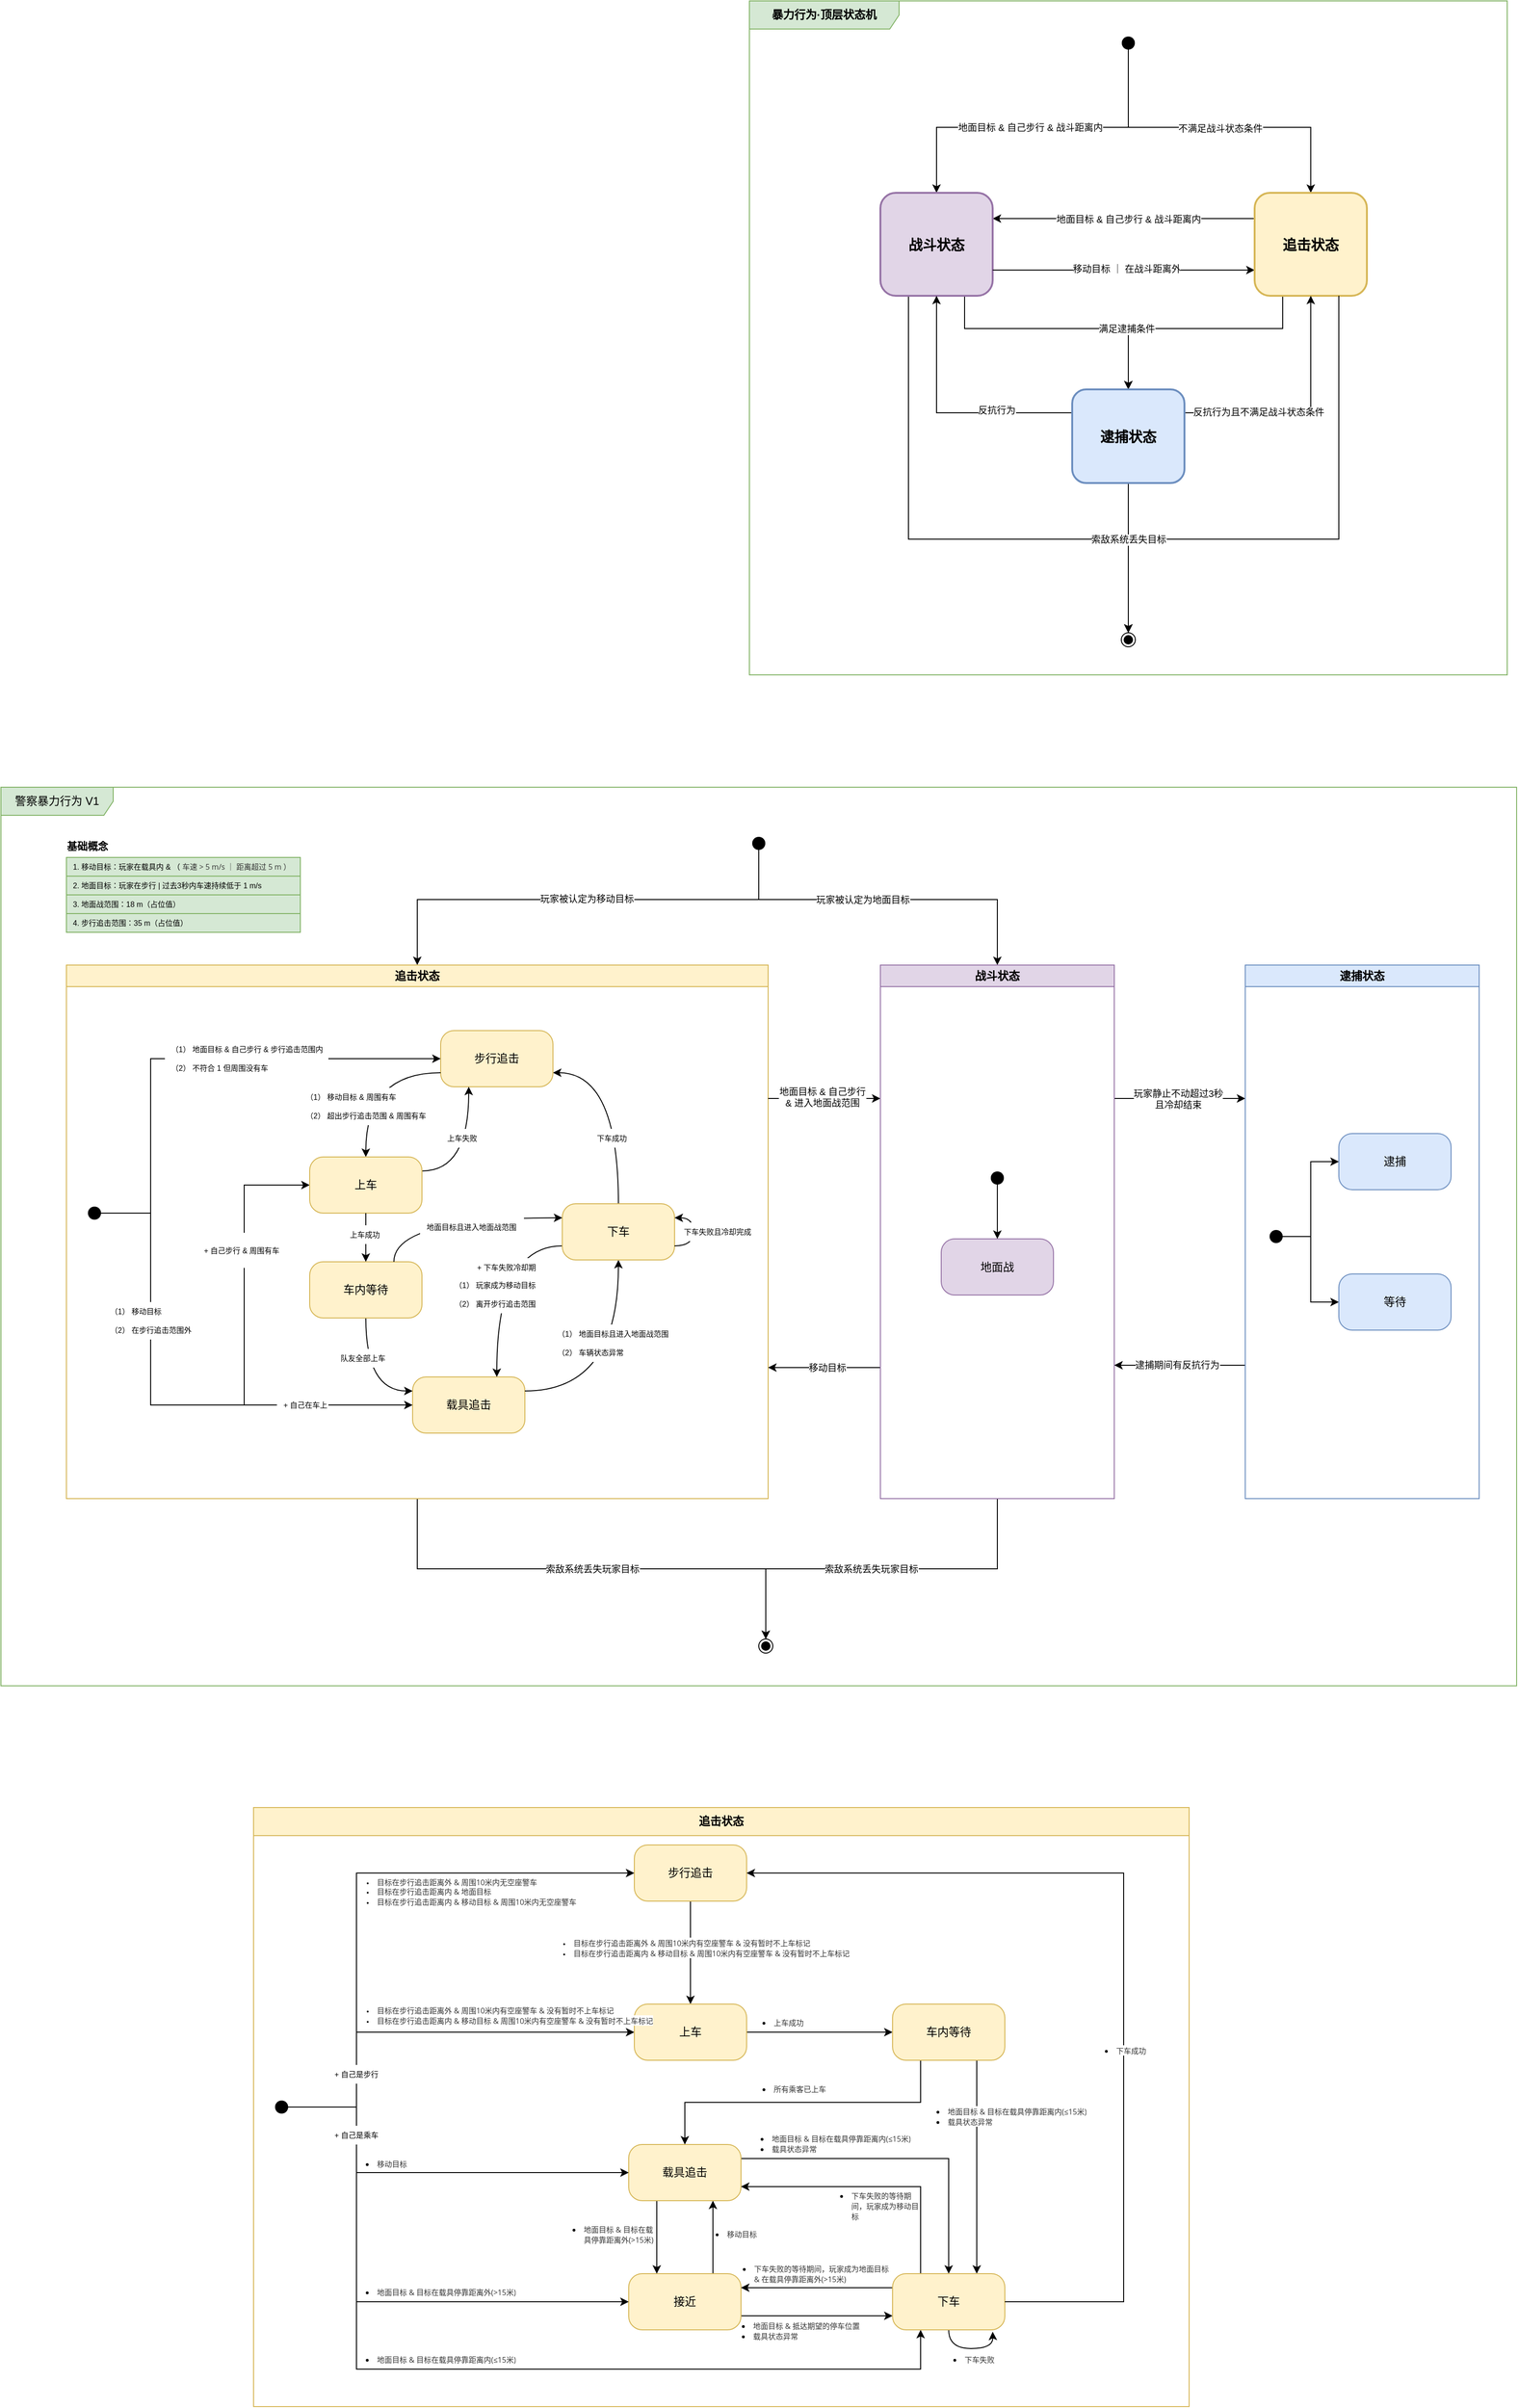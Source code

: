 <mxfile version="27.1.6">
  <diagram name="Page-1" id="58cdce13-f638-feb5-8d6f-7d28b1aa9fa0">
    <mxGraphModel dx="692" dy="477" grid="1" gridSize="10" guides="1" tooltips="1" connect="1" arrows="1" fold="1" page="1" pageScale="1" pageWidth="2000" pageHeight="2000" background="none" math="0" shadow="0">
      <root>
        <mxCell id="0" />
        <mxCell id="1" parent="0" />
        <mxCell id="SPNhzwns5_C6eNioYxGK-2" value="警察暴力行为 V1" style="shape=umlFrame;whiteSpace=wrap;html=1;pointerEvents=0;width=120;height=30;fillColor=#d5e8d4;strokeColor=#82b366;strokeWidth=1;swimlaneFillColor=default;perimeterSpacing=0;gradientColor=none;shadow=0;" parent="1" vertex="1">
          <mxGeometry x="190" y="920" width="1620" height="960" as="geometry" />
        </mxCell>
        <mxCell id="SPNhzwns5_C6eNioYxGK-37" style="edgeStyle=orthogonalEdgeStyle;rounded=0;orthogonalLoop=1;jettySize=auto;html=1;entryX=0.5;entryY=0;entryDx=0;entryDy=0;" parent="1" source="SPNhzwns5_C6eNioYxGK-3" target="SPNhzwns5_C6eNioYxGK-4" edge="1">
          <mxGeometry relative="1" as="geometry">
            <Array as="points">
              <mxPoint x="1000" y="1040" />
              <mxPoint x="635" y="1040" />
            </Array>
          </mxGeometry>
        </mxCell>
        <mxCell id="SPNhzwns5_C6eNioYxGK-38" value="玩家被认定为移动目标" style="edgeLabel;html=1;align=center;verticalAlign=middle;resizable=0;points=[];fontSize=10;" parent="SPNhzwns5_C6eNioYxGK-37" vertex="1" connectable="0">
          <mxGeometry x="-0.012" y="-2" relative="1" as="geometry">
            <mxPoint y="1" as="offset" />
          </mxGeometry>
        </mxCell>
        <mxCell id="SPNhzwns5_C6eNioYxGK-39" style="edgeStyle=orthogonalEdgeStyle;rounded=0;orthogonalLoop=1;jettySize=auto;html=1;" parent="1" source="SPNhzwns5_C6eNioYxGK-3" target="SPNhzwns5_C6eNioYxGK-6" edge="1">
          <mxGeometry relative="1" as="geometry">
            <Array as="points">
              <mxPoint x="1000" y="980" />
              <mxPoint x="1000" y="1040" />
              <mxPoint x="1255" y="1040" />
            </Array>
          </mxGeometry>
        </mxCell>
        <mxCell id="SPNhzwns5_C6eNioYxGK-94" value="玩家被认定为地面目标" style="edgeLabel;html=1;align=center;verticalAlign=middle;resizable=0;points=[];fontSize=10;" parent="SPNhzwns5_C6eNioYxGK-39" vertex="1" connectable="0">
          <mxGeometry x="-0.111" y="1" relative="1" as="geometry">
            <mxPoint y="1" as="offset" />
          </mxGeometry>
        </mxCell>
        <mxCell id="SPNhzwns5_C6eNioYxGK-3" value="" style="shape=waypoint;sketch=0;fillStyle=solid;size=6;pointerEvents=1;points=[];fillColor=none;resizable=0;rotatable=0;perimeter=centerPerimeter;snapToPoint=1;strokeWidth=5;" parent="1" vertex="1">
          <mxGeometry x="990" y="970" width="20" height="20" as="geometry" />
        </mxCell>
        <mxCell id="SPNhzwns5_C6eNioYxGK-207" value="&lt;font style=&quot;font-size: 10px;&quot;&gt;索敌系统丢失玩家目标&lt;/font&gt;" style="edgeStyle=orthogonalEdgeStyle;rounded=0;orthogonalLoop=1;jettySize=auto;html=1;exitX=0.5;exitY=1;exitDx=0;exitDy=0;entryX=0.5;entryY=0;entryDx=0;entryDy=0;" parent="1" source="SPNhzwns5_C6eNioYxGK-4" target="SPNhzwns5_C6eNioYxGK-206" edge="1">
          <mxGeometry x="0.001" relative="1" as="geometry">
            <mxPoint as="offset" />
          </mxGeometry>
        </mxCell>
        <mxCell id="SPNhzwns5_C6eNioYxGK-4" value="追击状态" style="swimlane;whiteSpace=wrap;html=1;fillColor=#fff2cc;strokeColor=#d6b656;" parent="1" vertex="1">
          <mxGeometry x="260" y="1110" width="750" height="570" as="geometry">
            <mxRectangle x="280" y="1110" width="90" height="30" as="alternateBounds" />
          </mxGeometry>
        </mxCell>
        <mxCell id="SPNhzwns5_C6eNioYxGK-28" style="edgeStyle=orthogonalEdgeStyle;rounded=0;orthogonalLoop=1;jettySize=auto;html=1;entryX=0.5;entryY=0;entryDx=0;entryDy=0;exitX=1;exitY=0.75;exitDx=0;exitDy=0;curved=1;endArrow=none;startFill=1;startArrow=classic;" parent="SPNhzwns5_C6eNioYxGK-4" source="SPNhzwns5_C6eNioYxGK-10" target="SPNhzwns5_C6eNioYxGK-12" edge="1">
          <mxGeometry relative="1" as="geometry">
            <Array as="points">
              <mxPoint x="590" y="115" />
            </Array>
          </mxGeometry>
        </mxCell>
        <mxCell id="SPNhzwns5_C6eNioYxGK-10" value="步行追击" style="rounded=1;whiteSpace=wrap;html=1;arcSize=24;fillColor=#fff2cc;strokeColor=#d6b656;shadow=0;comic=0;labelBackgroundColor=none;fontFamily=Verdana;fontSize=12;align=center;" parent="SPNhzwns5_C6eNioYxGK-4" vertex="1">
          <mxGeometry x="400" y="70" width="120" height="60" as="geometry" />
        </mxCell>
        <mxCell id="SPNhzwns5_C6eNioYxGK-11" value="载具追击" style="rounded=1;whiteSpace=wrap;html=1;arcSize=24;fillColor=#fff2cc;strokeColor=#d6b656;shadow=0;comic=0;labelBackgroundColor=none;fontFamily=Verdana;fontSize=12;align=center;" parent="SPNhzwns5_C6eNioYxGK-4" vertex="1">
          <mxGeometry x="370" y="440" width="120" height="60" as="geometry" />
        </mxCell>
        <mxCell id="SPNhzwns5_C6eNioYxGK-29" style="edgeStyle=orthogonalEdgeStyle;rounded=0;orthogonalLoop=1;jettySize=auto;html=1;entryX=1;entryY=0.25;entryDx=0;entryDy=0;curved=1;exitX=0.5;exitY=1;exitDx=0;exitDy=0;endArrow=none;startFill=1;startArrow=classic;" parent="SPNhzwns5_C6eNioYxGK-4" source="SPNhzwns5_C6eNioYxGK-12" target="SPNhzwns5_C6eNioYxGK-11" edge="1">
          <mxGeometry relative="1" as="geometry" />
        </mxCell>
        <mxCell id="SPNhzwns5_C6eNioYxGK-171" style="edgeStyle=orthogonalEdgeStyle;rounded=0;orthogonalLoop=1;jettySize=auto;html=1;exitX=0;exitY=0.75;exitDx=0;exitDy=0;curved=1;entryX=0.75;entryY=0;entryDx=0;entryDy=0;" parent="SPNhzwns5_C6eNioYxGK-4" source="SPNhzwns5_C6eNioYxGK-12" target="SPNhzwns5_C6eNioYxGK-11" edge="1">
          <mxGeometry relative="1" as="geometry">
            <mxPoint x="440" y="440" as="targetPoint" />
            <Array as="points">
              <mxPoint x="460" y="300" />
            </Array>
          </mxGeometry>
        </mxCell>
        <mxCell id="SPNhzwns5_C6eNioYxGK-12" value="下车" style="rounded=1;whiteSpace=wrap;html=1;arcSize=24;fillColor=#fff2cc;strokeColor=#d6b656;shadow=0;comic=0;labelBackgroundColor=none;fontFamily=Verdana;fontSize=12;align=center;" parent="SPNhzwns5_C6eNioYxGK-4" vertex="1">
          <mxGeometry x="530" y="255" width="120" height="60" as="geometry" />
        </mxCell>
        <mxCell id="SPNhzwns5_C6eNioYxGK-17" style="edgeStyle=orthogonalEdgeStyle;rounded=0;orthogonalLoop=1;jettySize=auto;html=1;entryX=0;entryY=0.5;entryDx=0;entryDy=0;" parent="SPNhzwns5_C6eNioYxGK-4" source="SPNhzwns5_C6eNioYxGK-14" target="SPNhzwns5_C6eNioYxGK-11" edge="1">
          <mxGeometry relative="1" as="geometry">
            <Array as="points">
              <mxPoint x="90" y="265" />
              <mxPoint x="90" y="470" />
            </Array>
          </mxGeometry>
        </mxCell>
        <mxCell id="SPNhzwns5_C6eNioYxGK-33" style="edgeStyle=orthogonalEdgeStyle;rounded=0;orthogonalLoop=1;jettySize=auto;html=1;entryX=0;entryY=0.5;entryDx=0;entryDy=0;" parent="SPNhzwns5_C6eNioYxGK-4" source="SPNhzwns5_C6eNioYxGK-14" target="SPNhzwns5_C6eNioYxGK-10" edge="1">
          <mxGeometry relative="1" as="geometry">
            <Array as="points">
              <mxPoint x="90" y="265" />
              <mxPoint x="90" y="100" />
            </Array>
          </mxGeometry>
        </mxCell>
        <mxCell id="SPNhzwns5_C6eNioYxGK-181" style="edgeStyle=orthogonalEdgeStyle;rounded=0;orthogonalLoop=1;jettySize=auto;html=1;entryX=0;entryY=0.5;entryDx=0;entryDy=0;" parent="SPNhzwns5_C6eNioYxGK-4" source="SPNhzwns5_C6eNioYxGK-14" target="SPNhzwns5_C6eNioYxGK-13" edge="1">
          <mxGeometry relative="1" as="geometry">
            <Array as="points">
              <mxPoint x="90" y="265" />
              <mxPoint x="90" y="470" />
              <mxPoint x="190" y="470" />
              <mxPoint x="190" y="235" />
            </Array>
          </mxGeometry>
        </mxCell>
        <mxCell id="SPNhzwns5_C6eNioYxGK-14" value="" style="shape=waypoint;sketch=0;fillStyle=solid;size=6;pointerEvents=1;points=[];fillColor=none;resizable=0;rotatable=0;perimeter=centerPerimeter;snapToPoint=1;strokeWidth=5;" parent="SPNhzwns5_C6eNioYxGK-4" vertex="1">
          <mxGeometry x="20" y="255" width="20" height="20" as="geometry" />
        </mxCell>
        <mxCell id="SPNhzwns5_C6eNioYxGK-32" style="edgeStyle=orthogonalEdgeStyle;rounded=0;orthogonalLoop=1;jettySize=auto;html=1;curved=1;exitX=0.5;exitY=0;exitDx=0;exitDy=0;startArrow=classic;startFill=1;endArrow=none;entryX=0;entryY=0.75;entryDx=0;entryDy=0;" parent="SPNhzwns5_C6eNioYxGK-4" source="SPNhzwns5_C6eNioYxGK-13" target="SPNhzwns5_C6eNioYxGK-10" edge="1">
          <mxGeometry relative="1" as="geometry">
            <mxPoint x="360" y="110" as="targetPoint" />
            <Array as="points">
              <mxPoint x="320" y="115" />
            </Array>
          </mxGeometry>
        </mxCell>
        <mxCell id="SPNhzwns5_C6eNioYxGK-168" style="edgeStyle=orthogonalEdgeStyle;rounded=0;orthogonalLoop=1;jettySize=auto;html=1;exitX=1;exitY=0.25;exitDx=0;exitDy=0;entryX=0.25;entryY=1;entryDx=0;entryDy=0;curved=1;" parent="SPNhzwns5_C6eNioYxGK-4" source="SPNhzwns5_C6eNioYxGK-13" target="SPNhzwns5_C6eNioYxGK-10" edge="1">
          <mxGeometry relative="1" as="geometry" />
        </mxCell>
        <mxCell id="SPNhzwns5_C6eNioYxGK-13" value="上车" style="rounded=1;whiteSpace=wrap;html=1;arcSize=24;fillColor=#fff2cc;strokeColor=#d6b656;shadow=0;comic=0;labelBackgroundColor=none;fontFamily=Verdana;fontSize=12;align=center;" parent="SPNhzwns5_C6eNioYxGK-4" vertex="1">
          <mxGeometry x="260" y="205" width="120" height="60" as="geometry" />
        </mxCell>
        <mxCell id="SPNhzwns5_C6eNioYxGK-123" value="" style="shape=table;startSize=0;container=1;collapsible=0;childLayout=tableLayout;fontSize=6;fillColor=default;strokeColor=none;spacing=0;spacingTop=0;html=1;swimlaneFillColor=none;rounded=1;gradientColor=none;fillStyle=auto;" parent="SPNhzwns5_C6eNioYxGK-4" vertex="1">
          <mxGeometry x="249" y="131" width="140" height="40" as="geometry" />
        </mxCell>
        <mxCell id="SPNhzwns5_C6eNioYxGK-124" value="" style="shape=tableRow;horizontal=0;startSize=0;swimlaneHead=0;swimlaneBody=0;strokeColor=inherit;top=0;left=0;bottom=0;right=0;collapsible=0;dropTarget=0;fillColor=none;points=[[0,0.5],[1,0.5]];portConstraint=eastwest;fontSize=16;" parent="SPNhzwns5_C6eNioYxGK-123" vertex="1">
          <mxGeometry width="140" height="20" as="geometry" />
        </mxCell>
        <mxCell id="SPNhzwns5_C6eNioYxGK-125" value="（1） 移动目标 &amp;amp; 周围有车" style="shape=partialRectangle;html=1;whiteSpace=wrap;connectable=0;strokeColor=inherit;overflow=hidden;fillColor=none;top=0;left=0;bottom=0;right=0;pointerEvents=1;fontSize=8;align=left;spacingLeft=5;spacingBottom=0;labelBorderColor=none;labelBackgroundColor=none;" parent="SPNhzwns5_C6eNioYxGK-124" vertex="1">
          <mxGeometry width="140" height="20" as="geometry">
            <mxRectangle width="140" height="20" as="alternateBounds" />
          </mxGeometry>
        </mxCell>
        <mxCell id="SPNhzwns5_C6eNioYxGK-126" value="" style="shape=tableRow;horizontal=0;startSize=0;swimlaneHead=0;swimlaneBody=0;strokeColor=inherit;top=0;left=0;bottom=0;right=0;collapsible=0;dropTarget=0;fillColor=none;points=[[0,0.5],[1,0.5]];portConstraint=eastwest;fontSize=16;" parent="SPNhzwns5_C6eNioYxGK-123" vertex="1">
          <mxGeometry y="20" width="140" height="20" as="geometry" />
        </mxCell>
        <mxCell id="SPNhzwns5_C6eNioYxGK-127" value="（2） 超出步行追击范围 &amp;amp; 周围有车" style="shape=partialRectangle;html=1;whiteSpace=wrap;connectable=0;strokeColor=inherit;overflow=hidden;fillColor=none;top=0;left=0;bottom=0;right=0;pointerEvents=1;fontSize=8;align=left;spacingLeft=5;spacingBottom=0;labelBorderColor=none;labelBackgroundColor=none;" parent="SPNhzwns5_C6eNioYxGK-126" vertex="1">
          <mxGeometry width="140" height="20" as="geometry">
            <mxRectangle width="140" height="20" as="alternateBounds" />
          </mxGeometry>
        </mxCell>
        <mxCell id="SPNhzwns5_C6eNioYxGK-73" value="" style="shape=table;startSize=0;container=1;collapsible=0;childLayout=tableLayout;fontSize=6;fillColor=default;strokeColor=none;spacing=0;spacingTop=0;html=1;swimlaneFillColor=none;rounded=1;gradientColor=none;fillStyle=auto;" parent="SPNhzwns5_C6eNioYxGK-4" vertex="1">
          <mxGeometry x="518" y="384" width="160" height="40" as="geometry" />
        </mxCell>
        <mxCell id="SPNhzwns5_C6eNioYxGK-74" value="" style="shape=tableRow;horizontal=0;startSize=0;swimlaneHead=0;swimlaneBody=0;strokeColor=inherit;top=0;left=0;bottom=0;right=0;collapsible=0;dropTarget=0;fillColor=none;points=[[0,0.5],[1,0.5]];portConstraint=eastwest;fontSize=16;" parent="SPNhzwns5_C6eNioYxGK-73" vertex="1">
          <mxGeometry width="160" height="20" as="geometry" />
        </mxCell>
        <mxCell id="SPNhzwns5_C6eNioYxGK-75" value="（1） 地面目标且进入地面战范围" style="shape=partialRectangle;html=1;whiteSpace=wrap;connectable=0;strokeColor=inherit;overflow=hidden;fillColor=none;top=0;left=0;bottom=0;right=0;pointerEvents=1;fontSize=8;align=left;spacingLeft=5;spacingBottom=0;labelBorderColor=none;labelBackgroundColor=none;" parent="SPNhzwns5_C6eNioYxGK-74" vertex="1">
          <mxGeometry width="160" height="20" as="geometry">
            <mxRectangle width="160" height="20" as="alternateBounds" />
          </mxGeometry>
        </mxCell>
        <mxCell id="SPNhzwns5_C6eNioYxGK-76" value="" style="shape=tableRow;horizontal=0;startSize=0;swimlaneHead=0;swimlaneBody=0;strokeColor=inherit;top=0;left=0;bottom=0;right=0;collapsible=0;dropTarget=0;fillColor=none;points=[[0,0.5],[1,0.5]];portConstraint=eastwest;fontSize=16;" parent="SPNhzwns5_C6eNioYxGK-73" vertex="1">
          <mxGeometry y="20" width="160" height="20" as="geometry" />
        </mxCell>
        <mxCell id="SPNhzwns5_C6eNioYxGK-77" value="（2） 车辆状态异常" style="shape=partialRectangle;html=1;whiteSpace=wrap;connectable=0;strokeColor=inherit;overflow=hidden;fillColor=none;top=0;left=0;bottom=0;right=0;pointerEvents=1;fontSize=8;align=left;spacingLeft=5;spacingBottom=0;labelBorderColor=none;labelBackgroundColor=none;" parent="SPNhzwns5_C6eNioYxGK-76" vertex="1">
          <mxGeometry width="160" height="20" as="geometry">
            <mxRectangle width="160" height="20" as="alternateBounds" />
          </mxGeometry>
        </mxCell>
        <mxCell id="SPNhzwns5_C6eNioYxGK-169" value="上车失败" style="shape=partialRectangle;html=1;whiteSpace=wrap;connectable=0;strokeColor=inherit;overflow=hidden;fillColor=default;top=0;left=0;bottom=0;right=0;pointerEvents=1;fontSize=8;align=left;spacingLeft=5;spacingBottom=0;labelBorderColor=none;labelBackgroundColor=none;" parent="SPNhzwns5_C6eNioYxGK-4" vertex="1">
          <mxGeometry x="400" y="175" width="40" height="20" as="geometry">
            <mxRectangle width="140" height="20" as="alternateBounds" />
          </mxGeometry>
        </mxCell>
        <mxCell id="SPNhzwns5_C6eNioYxGK-170" value="下车成功" style="shape=partialRectangle;html=1;whiteSpace=wrap;connectable=0;strokeColor=inherit;overflow=hidden;fillColor=default;top=0;left=0;bottom=0;right=0;pointerEvents=1;fontSize=8;align=left;spacingLeft=5;spacingBottom=0;labelBorderColor=none;labelBackgroundColor=none;" parent="SPNhzwns5_C6eNioYxGK-4" vertex="1">
          <mxGeometry x="560" y="175" width="40" height="20" as="geometry">
            <mxRectangle width="140" height="20" as="alternateBounds" />
          </mxGeometry>
        </mxCell>
        <mxCell id="SPNhzwns5_C6eNioYxGK-188" value="" style="shape=table;startSize=0;container=1;collapsible=0;childLayout=tableLayout;fontSize=6;fillColor=default;strokeColor=none;spacing=0;spacingTop=0;html=1;swimlaneFillColor=none;rounded=1;gradientColor=none;fillStyle=auto;" parent="SPNhzwns5_C6eNioYxGK-4" vertex="1">
          <mxGeometry x="140" y="286" width="93" height="37.5" as="geometry" />
        </mxCell>
        <mxCell id="SPNhzwns5_C6eNioYxGK-189" value="" style="shape=tableRow;horizontal=0;startSize=0;swimlaneHead=0;swimlaneBody=0;strokeColor=inherit;top=0;left=0;bottom=0;right=0;collapsible=0;dropTarget=0;fillColor=none;points=[[0,0.5],[1,0.5]];portConstraint=eastwest;fontSize=16;" parent="SPNhzwns5_C6eNioYxGK-188" vertex="1">
          <mxGeometry width="93" height="38" as="geometry" />
        </mxCell>
        <mxCell id="SPNhzwns5_C6eNioYxGK-190" value="+ 自己步行 &amp;amp; 周围有车" style="shape=partialRectangle;html=1;whiteSpace=wrap;connectable=0;strokeColor=inherit;overflow=hidden;fillColor=none;top=0;left=0;bottom=0;right=0;pointerEvents=1;fontSize=8;align=left;spacingLeft=5;spacingBottom=0;labelBorderColor=none;labelBackgroundColor=none;" parent="SPNhzwns5_C6eNioYxGK-189" vertex="1">
          <mxGeometry width="93" height="38" as="geometry">
            <mxRectangle width="93" height="38" as="alternateBounds" />
          </mxGeometry>
        </mxCell>
        <mxCell id="SPNhzwns5_C6eNioYxGK-200" style="edgeStyle=orthogonalEdgeStyle;rounded=0;orthogonalLoop=1;jettySize=auto;html=1;exitX=1;exitY=0.75;exitDx=0;exitDy=0;entryX=1;entryY=0.25;entryDx=0;entryDy=0;curved=1;" parent="SPNhzwns5_C6eNioYxGK-4" source="SPNhzwns5_C6eNioYxGK-12" target="SPNhzwns5_C6eNioYxGK-12" edge="1">
          <mxGeometry relative="1" as="geometry">
            <Array as="points">
              <mxPoint x="670" y="300" />
              <mxPoint x="670" y="270" />
            </Array>
          </mxGeometry>
        </mxCell>
        <mxCell id="SPNhzwns5_C6eNioYxGK-41" style="edgeStyle=orthogonalEdgeStyle;rounded=0;orthogonalLoop=1;jettySize=auto;html=1;exitX=1;exitY=0.25;exitDx=0;exitDy=0;entryX=0;entryY=0.25;entryDx=0;entryDy=0;" parent="1" source="SPNhzwns5_C6eNioYxGK-6" target="SPNhzwns5_C6eNioYxGK-7" edge="1">
          <mxGeometry relative="1" as="geometry" />
        </mxCell>
        <mxCell id="SPNhzwns5_C6eNioYxGK-42" value="玩家静止不动超过3秒&lt;br&gt;且冷却结束" style="edgeLabel;html=1;align=center;verticalAlign=middle;resizable=0;points=[];fontSize=10;" parent="SPNhzwns5_C6eNioYxGK-41" vertex="1" connectable="0">
          <mxGeometry x="-0.045" y="1" relative="1" as="geometry">
            <mxPoint x="1" y="1" as="offset" />
          </mxGeometry>
        </mxCell>
        <mxCell id="SPNhzwns5_C6eNioYxGK-51" style="edgeStyle=orthogonalEdgeStyle;rounded=0;orthogonalLoop=1;jettySize=auto;html=1;entryX=1;entryY=0.25;entryDx=0;entryDy=0;startArrow=classic;startFill=1;endArrow=none;exitX=0;exitY=0.25;exitDx=0;exitDy=0;" parent="1" source="SPNhzwns5_C6eNioYxGK-6" target="SPNhzwns5_C6eNioYxGK-4" edge="1">
          <mxGeometry relative="1" as="geometry">
            <Array as="points">
              <mxPoint x="1020" y="1253" />
              <mxPoint x="990" y="1253" />
            </Array>
          </mxGeometry>
        </mxCell>
        <mxCell id="SPNhzwns5_C6eNioYxGK-54" value="地面目标 &amp; 自己步行&#xa;&amp; 进入地面战范围" style="edgeLabel;align=center;verticalAlign=middle;resizable=0;points=[];fontSize=10;" parent="SPNhzwns5_C6eNioYxGK-51" vertex="1" connectable="0">
          <mxGeometry x="-0.334" y="-2" relative="1" as="geometry">
            <mxPoint x="-22" as="offset" />
          </mxGeometry>
        </mxCell>
        <mxCell id="SPNhzwns5_C6eNioYxGK-58" style="edgeStyle=orthogonalEdgeStyle;rounded=0;orthogonalLoop=1;jettySize=auto;html=1;exitX=0;exitY=0.75;exitDx=0;exitDy=0;" parent="1" source="SPNhzwns5_C6eNioYxGK-6" edge="1">
          <mxGeometry relative="1" as="geometry">
            <mxPoint x="1130" y="1647.5" as="sourcePoint" />
            <mxPoint x="1010" y="1540" as="targetPoint" />
            <Array as="points">
              <mxPoint x="1130" y="1540" />
            </Array>
          </mxGeometry>
        </mxCell>
        <mxCell id="SPNhzwns5_C6eNioYxGK-92" value="移动目标" style="edgeLabel;html=1;align=center;verticalAlign=middle;resizable=0;points=[];fontSize=10;" parent="SPNhzwns5_C6eNioYxGK-58" vertex="1" connectable="0">
          <mxGeometry x="0.514" y="-1" relative="1" as="geometry">
            <mxPoint x="33" y="1" as="offset" />
          </mxGeometry>
        </mxCell>
        <mxCell id="SPNhzwns5_C6eNioYxGK-208" style="edgeStyle=orthogonalEdgeStyle;rounded=0;orthogonalLoop=1;jettySize=auto;html=1;exitX=0.5;exitY=1;exitDx=0;exitDy=0;entryX=0.5;entryY=0;entryDx=0;entryDy=0;" parent="1" source="SPNhzwns5_C6eNioYxGK-6" target="SPNhzwns5_C6eNioYxGK-206" edge="1">
          <mxGeometry relative="1" as="geometry" />
        </mxCell>
        <mxCell id="SPNhzwns5_C6eNioYxGK-209" value="&lt;span&gt;索敌系统丢失玩家目标&lt;/span&gt;" style="edgeLabel;html=1;align=center;verticalAlign=middle;resizable=0;points=[];fontSize=10;" parent="SPNhzwns5_C6eNioYxGK-208" vertex="1" connectable="0">
          <mxGeometry x="0.059" relative="1" as="geometry">
            <mxPoint as="offset" />
          </mxGeometry>
        </mxCell>
        <mxCell id="SPNhzwns5_C6eNioYxGK-6" value="战斗状态" style="swimlane;whiteSpace=wrap;html=1;fillColor=#e1d5e7;strokeColor=#9673a6;" parent="1" vertex="1">
          <mxGeometry x="1130" y="1110" width="250" height="570" as="geometry" />
        </mxCell>
        <mxCell id="SPNhzwns5_C6eNioYxGK-35" value="地面战" style="rounded=1;whiteSpace=wrap;html=1;arcSize=24;fillColor=#e1d5e7;strokeColor=#9673a6;shadow=0;comic=0;labelBackgroundColor=none;fontFamily=Verdana;fontSize=12;align=center;" parent="SPNhzwns5_C6eNioYxGK-6" vertex="1">
          <mxGeometry x="65" y="292.5" width="120" height="60" as="geometry" />
        </mxCell>
        <mxCell id="SPNhzwns5_C6eNioYxGK-108" style="edgeStyle=orthogonalEdgeStyle;rounded=0;orthogonalLoop=1;jettySize=auto;html=1;entryX=0.5;entryY=0;entryDx=0;entryDy=0;" parent="SPNhzwns5_C6eNioYxGK-6" source="SPNhzwns5_C6eNioYxGK-107" target="SPNhzwns5_C6eNioYxGK-35" edge="1">
          <mxGeometry relative="1" as="geometry" />
        </mxCell>
        <mxCell id="SPNhzwns5_C6eNioYxGK-107" value="" style="shape=waypoint;sketch=0;fillStyle=solid;size=6;pointerEvents=1;points=[];fillColor=none;resizable=0;rotatable=0;perimeter=centerPerimeter;snapToPoint=1;strokeWidth=5;fontSize=1;" parent="SPNhzwns5_C6eNioYxGK-6" vertex="1">
          <mxGeometry x="115" y="217.5" width="20" height="20" as="geometry" />
        </mxCell>
        <mxCell id="SPNhzwns5_C6eNioYxGK-55" style="edgeStyle=orthogonalEdgeStyle;rounded=0;orthogonalLoop=1;jettySize=auto;html=1;exitX=0;exitY=0.75;exitDx=0;exitDy=0;entryX=1;entryY=0.75;entryDx=0;entryDy=0;" parent="1" source="SPNhzwns5_C6eNioYxGK-7" target="SPNhzwns5_C6eNioYxGK-6" edge="1">
          <mxGeometry relative="1" as="geometry" />
        </mxCell>
        <mxCell id="SPNhzwns5_C6eNioYxGK-56" value="逮捕期间有反抗行为" style="edgeLabel;html=1;align=center;verticalAlign=middle;resizable=0;points=[];fontSize=10;" parent="SPNhzwns5_C6eNioYxGK-55" vertex="1" connectable="0">
          <mxGeometry x="0.045" relative="1" as="geometry">
            <mxPoint y="-1" as="offset" />
          </mxGeometry>
        </mxCell>
        <mxCell id="SPNhzwns5_C6eNioYxGK-7" value="逮捕状态" style="swimlane;whiteSpace=wrap;html=1;fillColor=#dae8fc;strokeColor=#6c8ebf;" parent="1" vertex="1">
          <mxGeometry x="1520" y="1110" width="250" height="570" as="geometry" />
        </mxCell>
        <mxCell id="SPNhzwns5_C6eNioYxGK-36" value="逮捕" style="rounded=1;whiteSpace=wrap;html=1;arcSize=24;fillColor=#dae8fc;strokeColor=#6c8ebf;shadow=0;comic=0;labelBackgroundColor=none;fontFamily=Verdana;fontSize=12;align=center;" parent="SPNhzwns5_C6eNioYxGK-7" vertex="1">
          <mxGeometry x="100" y="180" width="120" height="60" as="geometry" />
        </mxCell>
        <mxCell id="SPNhzwns5_C6eNioYxGK-165" style="edgeStyle=orthogonalEdgeStyle;rounded=0;orthogonalLoop=1;jettySize=auto;html=1;entryX=0;entryY=0.5;entryDx=0;entryDy=0;" parent="SPNhzwns5_C6eNioYxGK-7" source="SPNhzwns5_C6eNioYxGK-109" target="SPNhzwns5_C6eNioYxGK-36" edge="1">
          <mxGeometry relative="1" as="geometry">
            <Array as="points">
              <mxPoint x="70" y="290" />
              <mxPoint x="70" y="210" />
            </Array>
          </mxGeometry>
        </mxCell>
        <mxCell id="SPNhzwns5_C6eNioYxGK-166" style="edgeStyle=orthogonalEdgeStyle;rounded=0;orthogonalLoop=1;jettySize=auto;html=1;entryX=0;entryY=0.5;entryDx=0;entryDy=0;" parent="SPNhzwns5_C6eNioYxGK-7" source="SPNhzwns5_C6eNioYxGK-109" target="SPNhzwns5_C6eNioYxGK-163" edge="1">
          <mxGeometry relative="1" as="geometry">
            <Array as="points">
              <mxPoint x="70" y="290" />
              <mxPoint x="70" y="360" />
            </Array>
          </mxGeometry>
        </mxCell>
        <mxCell id="SPNhzwns5_C6eNioYxGK-109" value="" style="shape=waypoint;sketch=0;fillStyle=solid;size=6;pointerEvents=1;points=[];fillColor=none;resizable=0;rotatable=0;perimeter=centerPerimeter;snapToPoint=1;strokeWidth=5;" parent="SPNhzwns5_C6eNioYxGK-7" vertex="1">
          <mxGeometry x="23" y="280" width="20" height="20" as="geometry" />
        </mxCell>
        <mxCell id="SPNhzwns5_C6eNioYxGK-163" value="等待" style="rounded=1;whiteSpace=wrap;html=1;arcSize=24;fillColor=#dae8fc;strokeColor=#6c8ebf;shadow=0;comic=0;labelBackgroundColor=none;fontFamily=Verdana;fontSize=12;align=center;" parent="SPNhzwns5_C6eNioYxGK-7" vertex="1">
          <mxGeometry x="100" y="330" width="120" height="60" as="geometry" />
        </mxCell>
        <mxCell id="SPNhzwns5_C6eNioYxGK-97" value="" style="shape=table;startSize=0;container=1;collapsible=0;childLayout=tableLayout;fontSize=6;fillColor=#d5e8d4;strokeColor=#82b366;spacing=0;spacingTop=0;html=1;swimlaneFillColor=none;rounded=1;fillStyle=auto;" parent="1" vertex="1">
          <mxGeometry x="260" y="995" width="250" height="80" as="geometry" />
        </mxCell>
        <mxCell id="SPNhzwns5_C6eNioYxGK-98" value="" style="shape=tableRow;horizontal=0;startSize=0;swimlaneHead=0;swimlaneBody=0;strokeColor=inherit;top=0;left=0;bottom=0;right=0;collapsible=0;dropTarget=0;fillColor=none;points=[[0,0.5],[1,0.5]];portConstraint=eastwest;fontSize=16;" parent="SPNhzwns5_C6eNioYxGK-97" vertex="1">
          <mxGeometry width="250" height="20" as="geometry" />
        </mxCell>
        <mxCell id="SPNhzwns5_C6eNioYxGK-99" value="1. 移动目标：玩家在载具内 &amp;amp; （&amp;nbsp;&lt;span style=&quot;white-space-collapse: preserve; caret-color: rgb(0, 122, 255); color: rgb(51, 51, 51); font-family: &amp;quot;Open Sans&amp;quot;, &amp;quot;Clear Sans&amp;quot;, &amp;quot;Helvetica Neue&amp;quot;, Helvetica, Arial, &amp;quot;Segoe UI Emoji&amp;quot;, sans-serif; orphans: 4;&quot;&gt;车速 &amp;gt; 5 m/s ｜ 距离超过 5 m ）&lt;/span&gt;" style="shape=partialRectangle;html=1;whiteSpace=wrap;connectable=0;strokeColor=inherit;overflow=hidden;fillColor=none;top=0;left=0;bottom=0;right=0;pointerEvents=1;fontSize=8;align=left;spacingLeft=5;spacingBottom=0;labelBorderColor=none;labelBackgroundColor=none;" parent="SPNhzwns5_C6eNioYxGK-98" vertex="1">
          <mxGeometry width="250" height="20" as="geometry">
            <mxRectangle width="250" height="20" as="alternateBounds" />
          </mxGeometry>
        </mxCell>
        <mxCell id="SPNhzwns5_C6eNioYxGK-100" value="" style="shape=tableRow;horizontal=0;startSize=0;swimlaneHead=0;swimlaneBody=0;strokeColor=inherit;top=0;left=0;bottom=0;right=0;collapsible=0;dropTarget=0;fillColor=none;points=[[0,0.5],[1,0.5]];portConstraint=eastwest;fontSize=16;" parent="SPNhzwns5_C6eNioYxGK-97" vertex="1">
          <mxGeometry y="20" width="250" height="20" as="geometry" />
        </mxCell>
        <mxCell id="SPNhzwns5_C6eNioYxGK-101" value="2. 地面目标：玩家在步行 | 过去3秒内车速持续低于 1 m/s" style="shape=partialRectangle;html=1;whiteSpace=wrap;connectable=0;strokeColor=inherit;overflow=hidden;fillColor=none;top=0;left=0;bottom=0;right=0;pointerEvents=1;fontSize=8;align=left;spacingLeft=5;spacingBottom=0;labelBorderColor=none;labelBackgroundColor=none;" parent="SPNhzwns5_C6eNioYxGK-100" vertex="1">
          <mxGeometry width="250" height="20" as="geometry">
            <mxRectangle width="250" height="20" as="alternateBounds" />
          </mxGeometry>
        </mxCell>
        <mxCell id="SPNhzwns5_C6eNioYxGK-102" style="shape=tableRow;horizontal=0;startSize=0;swimlaneHead=0;swimlaneBody=0;strokeColor=inherit;top=0;left=0;bottom=0;right=0;collapsible=0;dropTarget=0;fillColor=none;points=[[0,0.5],[1,0.5]];portConstraint=eastwest;fontSize=16;" parent="SPNhzwns5_C6eNioYxGK-97" vertex="1">
          <mxGeometry y="40" width="250" height="20" as="geometry" />
        </mxCell>
        <mxCell id="SPNhzwns5_C6eNioYxGK-103" value="3. 地面战范围：18 m（占位值）" style="shape=partialRectangle;html=1;whiteSpace=wrap;connectable=0;strokeColor=inherit;overflow=hidden;fillColor=none;top=0;left=0;bottom=0;right=0;pointerEvents=1;fontSize=8;align=left;spacingLeft=5;spacingBottom=0;labelBorderColor=none;labelBackgroundColor=none;" parent="SPNhzwns5_C6eNioYxGK-102" vertex="1">
          <mxGeometry width="250" height="20" as="geometry">
            <mxRectangle width="250" height="20" as="alternateBounds" />
          </mxGeometry>
        </mxCell>
        <mxCell id="SPNhzwns5_C6eNioYxGK-111" style="shape=tableRow;horizontal=0;startSize=0;swimlaneHead=0;swimlaneBody=0;strokeColor=inherit;top=0;left=0;bottom=0;right=0;collapsible=0;dropTarget=0;fillColor=none;points=[[0,0.5],[1,0.5]];portConstraint=eastwest;fontSize=16;" parent="SPNhzwns5_C6eNioYxGK-97" vertex="1">
          <mxGeometry y="60" width="250" height="20" as="geometry" />
        </mxCell>
        <mxCell id="SPNhzwns5_C6eNioYxGK-112" value="4. 步行追击范围：35 m（占位值）" style="shape=partialRectangle;html=1;whiteSpace=wrap;connectable=0;strokeColor=inherit;overflow=hidden;fillColor=none;top=0;left=0;bottom=0;right=0;pointerEvents=1;fontSize=8;align=left;spacingLeft=5;spacingBottom=0;labelBorderColor=none;labelBackgroundColor=none;" parent="SPNhzwns5_C6eNioYxGK-111" vertex="1">
          <mxGeometry width="250" height="20" as="geometry">
            <mxRectangle width="250" height="20" as="alternateBounds" />
          </mxGeometry>
        </mxCell>
        <mxCell id="SPNhzwns5_C6eNioYxGK-106" value="基础概念" style="text;strokeColor=none;fillColor=none;html=1;fontSize=11;fontStyle=1;verticalAlign=middle;align=center;" parent="1" vertex="1">
          <mxGeometry x="232" y="963" width="100" height="40" as="geometry" />
        </mxCell>
        <mxCell id="SPNhzwns5_C6eNioYxGK-113" value="" style="shape=table;startSize=0;container=1;collapsible=0;childLayout=tableLayout;fontSize=6;fillColor=default;strokeColor=none;spacing=0;spacingTop=0;html=1;swimlaneFillColor=none;rounded=1;gradientColor=none;fillStyle=auto;" parent="1" vertex="1">
          <mxGeometry x="365.25" y="1190" width="174.75" height="40" as="geometry" />
        </mxCell>
        <mxCell id="SPNhzwns5_C6eNioYxGK-114" value="" style="shape=tableRow;horizontal=0;startSize=0;swimlaneHead=0;swimlaneBody=0;strokeColor=inherit;top=0;left=0;bottom=0;right=0;collapsible=0;dropTarget=0;fillColor=none;points=[[0,0.5],[1,0.5]];portConstraint=eastwest;fontSize=16;" parent="SPNhzwns5_C6eNioYxGK-113" vertex="1">
          <mxGeometry width="174.75" height="20" as="geometry" />
        </mxCell>
        <mxCell id="SPNhzwns5_C6eNioYxGK-115" value="（1） 地面目标 &amp;amp; 自己步行 &amp;amp; 步行追击范围内" style="shape=partialRectangle;html=1;whiteSpace=wrap;connectable=0;strokeColor=inherit;overflow=hidden;fillColor=none;top=0;left=0;bottom=0;right=0;pointerEvents=1;fontSize=8;align=left;spacingLeft=5;spacingBottom=0;labelBorderColor=none;labelBackgroundColor=none;" parent="SPNhzwns5_C6eNioYxGK-114" vertex="1">
          <mxGeometry width="175" height="20" as="geometry">
            <mxRectangle width="175" height="20" as="alternateBounds" />
          </mxGeometry>
        </mxCell>
        <mxCell id="SPNhzwns5_C6eNioYxGK-179" style="shape=tableRow;horizontal=0;startSize=0;swimlaneHead=0;swimlaneBody=0;strokeColor=inherit;top=0;left=0;bottom=0;right=0;collapsible=0;dropTarget=0;fillColor=none;points=[[0,0.5],[1,0.5]];portConstraint=eastwest;fontSize=16;" parent="SPNhzwns5_C6eNioYxGK-113" vertex="1">
          <mxGeometry y="20" width="174.75" height="20" as="geometry" />
        </mxCell>
        <mxCell id="SPNhzwns5_C6eNioYxGK-180" value="（2） 不符合 1 但周围没有车" style="shape=partialRectangle;html=1;whiteSpace=wrap;connectable=0;strokeColor=inherit;overflow=hidden;fillColor=none;top=0;left=0;bottom=0;right=0;pointerEvents=1;fontSize=8;align=left;spacingLeft=5;spacingBottom=0;labelBorderColor=none;labelBackgroundColor=none;" parent="SPNhzwns5_C6eNioYxGK-179" vertex="1">
          <mxGeometry width="175" height="20" as="geometry">
            <mxRectangle width="175" height="20" as="alternateBounds" />
          </mxGeometry>
        </mxCell>
        <mxCell id="SPNhzwns5_C6eNioYxGK-140" style="edgeStyle=orthogonalEdgeStyle;rounded=0;orthogonalLoop=1;jettySize=auto;html=1;entryX=0;entryY=0.25;entryDx=0;entryDy=0;curved=1;exitX=0.5;exitY=1;exitDx=0;exitDy=0;" parent="1" source="SPNhzwns5_C6eNioYxGK-134" target="SPNhzwns5_C6eNioYxGK-11" edge="1">
          <mxGeometry relative="1" as="geometry" />
        </mxCell>
        <mxCell id="SPNhzwns5_C6eNioYxGK-134" value="车内等待" style="rounded=1;whiteSpace=wrap;html=1;arcSize=24;fillColor=#fff2cc;strokeColor=#d6b656;shadow=0;comic=0;labelBackgroundColor=none;fontFamily=Verdana;fontSize=12;align=center;" parent="1" vertex="1">
          <mxGeometry x="520" y="1427" width="120" height="60" as="geometry" />
        </mxCell>
        <mxCell id="SPNhzwns5_C6eNioYxGK-141" value="" style="shape=table;startSize=0;container=1;collapsible=0;childLayout=tableLayout;fontSize=6;fillColor=default;strokeColor=none;spacing=0;spacingTop=0;html=1;swimlaneFillColor=none;rounded=1;gradientColor=none;fillStyle=auto;" parent="1" vertex="1">
          <mxGeometry x="546" y="1520" width="60" height="20" as="geometry" />
        </mxCell>
        <mxCell id="SPNhzwns5_C6eNioYxGK-142" value="" style="shape=tableRow;horizontal=0;startSize=0;swimlaneHead=0;swimlaneBody=0;strokeColor=inherit;top=0;left=0;bottom=0;right=0;collapsible=0;dropTarget=0;fillColor=none;points=[[0,0.5],[1,0.5]];portConstraint=eastwest;fontSize=16;" parent="SPNhzwns5_C6eNioYxGK-141" vertex="1">
          <mxGeometry width="60" height="20" as="geometry" />
        </mxCell>
        <mxCell id="SPNhzwns5_C6eNioYxGK-143" value="队友全部上车" style="shape=partialRectangle;html=1;whiteSpace=wrap;connectable=0;strokeColor=inherit;overflow=hidden;fillColor=none;top=0;left=0;bottom=0;right=0;pointerEvents=1;fontSize=8;align=left;spacingLeft=5;spacingBottom=0;labelBorderColor=none;labelBackgroundColor=none;" parent="SPNhzwns5_C6eNioYxGK-142" vertex="1">
          <mxGeometry width="60" height="20" as="geometry">
            <mxRectangle width="60" height="20" as="alternateBounds" />
          </mxGeometry>
        </mxCell>
        <mxCell id="SPNhzwns5_C6eNioYxGK-156" style="edgeStyle=orthogonalEdgeStyle;rounded=0;orthogonalLoop=1;jettySize=auto;html=1;entryX=0;entryY=0.25;entryDx=0;entryDy=0;curved=1;exitX=0.75;exitY=0;exitDx=0;exitDy=0;" parent="1" source="SPNhzwns5_C6eNioYxGK-134" target="SPNhzwns5_C6eNioYxGK-12" edge="1">
          <mxGeometry relative="1" as="geometry">
            <Array as="points">
              <mxPoint x="610" y="1380" />
            </Array>
          </mxGeometry>
        </mxCell>
        <mxCell id="SPNhzwns5_C6eNioYxGK-158" value="" style="shape=table;startSize=0;container=1;collapsible=0;childLayout=tableLayout;fontSize=6;fillColor=default;strokeColor=none;spacing=0;spacingTop=0;html=1;swimlaneFillColor=none;rounded=1;gradientColor=none;fillStyle=auto;horizontal=1;arcSize=21;flipV=0;flipH=0;" parent="1" vertex="1">
          <mxGeometry x="638" y="1380" width="111" height="20" as="geometry" />
        </mxCell>
        <mxCell id="SPNhzwns5_C6eNioYxGK-159" value="" style="shape=tableRow;horizontal=0;startSize=0;swimlaneHead=0;swimlaneBody=0;strokeColor=inherit;top=0;left=0;bottom=0;right=0;collapsible=0;dropTarget=0;fillColor=none;points=[[0,0.5],[1,0.5]];portConstraint=eastwest;fontSize=16;" parent="SPNhzwns5_C6eNioYxGK-158" vertex="1">
          <mxGeometry width="111" height="20" as="geometry" />
        </mxCell>
        <mxCell id="SPNhzwns5_C6eNioYxGK-160" value="地面目标且进入地面战范围" style="shape=partialRectangle;html=1;whiteSpace=wrap;connectable=0;strokeColor=inherit;overflow=hidden;fillColor=none;top=0;left=0;bottom=0;right=0;pointerEvents=1;fontSize=8;align=left;spacingLeft=5;spacingBottom=0;labelBorderColor=none;labelBackgroundColor=none;" parent="SPNhzwns5_C6eNioYxGK-159" vertex="1">
          <mxGeometry width="111" height="20" as="geometry">
            <mxRectangle width="111" height="20" as="alternateBounds" />
          </mxGeometry>
        </mxCell>
        <mxCell id="SPNhzwns5_C6eNioYxGK-172" value="" style="shape=table;startSize=0;container=1;collapsible=0;childLayout=tableLayout;fontSize=6;fillColor=default;strokeColor=none;spacing=0;spacingTop=0;html=1;swimlaneFillColor=none;rounded=1;gradientColor=none;fillStyle=auto;" parent="1" vertex="1">
          <mxGeometry x="668" y="1442" width="106" height="40" as="geometry" />
        </mxCell>
        <mxCell id="SPNhzwns5_C6eNioYxGK-173" value="" style="shape=tableRow;horizontal=0;startSize=0;swimlaneHead=0;swimlaneBody=0;strokeColor=inherit;top=0;left=0;bottom=0;right=0;collapsible=0;dropTarget=0;fillColor=none;points=[[0,0.5],[1,0.5]];portConstraint=eastwest;fontSize=16;" parent="SPNhzwns5_C6eNioYxGK-172" vertex="1">
          <mxGeometry width="106" height="20" as="geometry" />
        </mxCell>
        <mxCell id="SPNhzwns5_C6eNioYxGK-174" value="（1） 玩家成为移动目标" style="shape=partialRectangle;html=1;whiteSpace=wrap;connectable=0;strokeColor=inherit;overflow=hidden;fillColor=none;top=0;left=0;bottom=0;right=0;pointerEvents=1;fontSize=8;align=left;spacingLeft=5;spacingBottom=0;labelBorderColor=none;labelBackgroundColor=none;" parent="SPNhzwns5_C6eNioYxGK-173" vertex="1">
          <mxGeometry width="106" height="20" as="geometry">
            <mxRectangle width="106" height="20" as="alternateBounds" />
          </mxGeometry>
        </mxCell>
        <mxCell id="SPNhzwns5_C6eNioYxGK-175" style="shape=tableRow;horizontal=0;startSize=0;swimlaneHead=0;swimlaneBody=0;strokeColor=inherit;top=0;left=0;bottom=0;right=0;collapsible=0;dropTarget=0;fillColor=none;points=[[0,0.5],[1,0.5]];portConstraint=eastwest;fontSize=16;" parent="SPNhzwns5_C6eNioYxGK-172" vertex="1">
          <mxGeometry y="20" width="106" height="20" as="geometry" />
        </mxCell>
        <mxCell id="SPNhzwns5_C6eNioYxGK-176" value="（2） 离开步行追击范围" style="shape=partialRectangle;html=1;whiteSpace=wrap;connectable=0;strokeColor=inherit;overflow=hidden;fillColor=none;top=0;left=0;bottom=0;right=0;pointerEvents=1;fontSize=8;align=left;spacingLeft=5;spacingBottom=0;labelBorderColor=none;labelBackgroundColor=none;" parent="SPNhzwns5_C6eNioYxGK-175" vertex="1">
          <mxGeometry width="106" height="20" as="geometry">
            <mxRectangle width="106" height="20" as="alternateBounds" />
          </mxGeometry>
        </mxCell>
        <mxCell id="SPNhzwns5_C6eNioYxGK-182" value="" style="shape=table;startSize=0;container=1;collapsible=0;childLayout=tableLayout;fontSize=6;fillColor=default;strokeColor=none;spacing=0;spacingTop=0;html=1;swimlaneFillColor=none;rounded=1;gradientColor=none;fillStyle=auto;" parent="1" vertex="1">
          <mxGeometry x="300" y="1470" width="100" height="40" as="geometry" />
        </mxCell>
        <mxCell id="SPNhzwns5_C6eNioYxGK-183" value="" style="shape=tableRow;horizontal=0;startSize=0;swimlaneHead=0;swimlaneBody=0;strokeColor=inherit;top=0;left=0;bottom=0;right=0;collapsible=0;dropTarget=0;fillColor=none;points=[[0,0.5],[1,0.5]];portConstraint=eastwest;fontSize=16;" parent="SPNhzwns5_C6eNioYxGK-182" vertex="1">
          <mxGeometry width="100" height="20" as="geometry" />
        </mxCell>
        <mxCell id="SPNhzwns5_C6eNioYxGK-184" value="（1） 移动目标" style="shape=partialRectangle;html=1;whiteSpace=wrap;connectable=0;strokeColor=inherit;overflow=hidden;fillColor=none;top=0;left=0;bottom=0;right=0;pointerEvents=1;fontSize=8;align=left;spacingLeft=5;spacingBottom=0;labelBorderColor=none;labelBackgroundColor=none;" parent="SPNhzwns5_C6eNioYxGK-183" vertex="1">
          <mxGeometry width="100" height="20" as="geometry">
            <mxRectangle width="100" height="20" as="alternateBounds" />
          </mxGeometry>
        </mxCell>
        <mxCell id="SPNhzwns5_C6eNioYxGK-185" style="shape=tableRow;horizontal=0;startSize=0;swimlaneHead=0;swimlaneBody=0;strokeColor=inherit;top=0;left=0;bottom=0;right=0;collapsible=0;dropTarget=0;fillColor=none;points=[[0,0.5],[1,0.5]];portConstraint=eastwest;fontSize=16;" parent="SPNhzwns5_C6eNioYxGK-182" vertex="1">
          <mxGeometry y="20" width="100" height="20" as="geometry" />
        </mxCell>
        <mxCell id="SPNhzwns5_C6eNioYxGK-186" value="（2） 在步行追击范围外" style="shape=partialRectangle;html=1;whiteSpace=wrap;connectable=0;strokeColor=inherit;overflow=hidden;fillColor=none;top=0;left=0;bottom=0;right=0;pointerEvents=1;fontSize=8;align=left;spacingLeft=5;spacingBottom=0;labelBorderColor=none;labelBackgroundColor=none;" parent="SPNhzwns5_C6eNioYxGK-185" vertex="1">
          <mxGeometry width="100" height="20" as="geometry">
            <mxRectangle width="100" height="20" as="alternateBounds" />
          </mxGeometry>
        </mxCell>
        <mxCell id="SPNhzwns5_C6eNioYxGK-192" value="" style="shape=table;startSize=0;container=1;collapsible=0;childLayout=tableLayout;fontSize=6;fillColor=default;strokeColor=none;spacing=0;spacingTop=0;html=1;swimlaneFillColor=none;rounded=1;gradientColor=none;fillStyle=auto;" parent="1" vertex="1">
          <mxGeometry x="485" y="1570" width="55" height="20" as="geometry" />
        </mxCell>
        <mxCell id="SPNhzwns5_C6eNioYxGK-193" value="" style="shape=tableRow;horizontal=0;startSize=0;swimlaneHead=0;swimlaneBody=0;strokeColor=inherit;top=0;left=0;bottom=0;right=0;collapsible=0;dropTarget=0;fillColor=none;points=[[0,0.5],[1,0.5]];portConstraint=eastwest;fontSize=16;" parent="SPNhzwns5_C6eNioYxGK-192" vertex="1">
          <mxGeometry width="55" height="20" as="geometry" />
        </mxCell>
        <mxCell id="SPNhzwns5_C6eNioYxGK-194" value="+ 自己在车上" style="shape=partialRectangle;html=1;whiteSpace=wrap;connectable=0;strokeColor=inherit;overflow=hidden;fillColor=none;top=0;left=0;bottom=0;right=0;pointerEvents=1;fontSize=8;align=left;spacingLeft=5;spacingBottom=0;labelBorderColor=none;labelBackgroundColor=none;" parent="SPNhzwns5_C6eNioYxGK-193" vertex="1">
          <mxGeometry width="55" height="20" as="geometry">
            <mxRectangle width="55" height="20" as="alternateBounds" />
          </mxGeometry>
        </mxCell>
        <mxCell id="SPNhzwns5_C6eNioYxGK-197" style="edgeStyle=orthogonalEdgeStyle;rounded=0;orthogonalLoop=1;jettySize=auto;html=1;" parent="1" source="SPNhzwns5_C6eNioYxGK-13" target="SPNhzwns5_C6eNioYxGK-134" edge="1">
          <mxGeometry relative="1" as="geometry" />
        </mxCell>
        <mxCell id="SPNhzwns5_C6eNioYxGK-198" value="上车成功" style="shape=partialRectangle;html=1;whiteSpace=wrap;connectable=0;strokeColor=inherit;overflow=hidden;fillColor=default;top=0;left=0;bottom=0;right=0;pointerEvents=1;fontSize=8;align=left;spacingLeft=5;spacingBottom=0;labelBorderColor=none;labelBackgroundColor=none;" parent="1" vertex="1">
          <mxGeometry x="556" y="1388" width="40" height="20" as="geometry">
            <mxRectangle width="140" height="20" as="alternateBounds" />
          </mxGeometry>
        </mxCell>
        <mxCell id="SPNhzwns5_C6eNioYxGK-201" value="下车失败且冷却完成" style="shape=partialRectangle;html=1;whiteSpace=wrap;connectable=0;strokeColor=inherit;overflow=hidden;fillColor=default;top=0;left=0;bottom=0;right=0;pointerEvents=1;fontSize=8;align=left;spacingLeft=0;spacingBottom=0;labelBorderColor=none;labelBackgroundColor=none;" parent="1" vertex="1">
          <mxGeometry x="918" y="1385" width="80" height="20" as="geometry">
            <mxRectangle width="140" height="20" as="alternateBounds" />
          </mxGeometry>
        </mxCell>
        <mxCell id="SPNhzwns5_C6eNioYxGK-202" value="" style="shape=table;startSize=0;container=1;collapsible=0;childLayout=tableLayout;fontSize=8;fillColor=default;strokeColor=none;spacing=0;spacingTop=0;html=1;swimlaneFillColor=none;rounded=1;gradientColor=none;fillStyle=auto;" parent="1" vertex="1">
          <mxGeometry x="692" y="1423" width="75" height="20" as="geometry" />
        </mxCell>
        <mxCell id="SPNhzwns5_C6eNioYxGK-203" value="" style="shape=tableRow;horizontal=0;startSize=0;swimlaneHead=0;swimlaneBody=0;strokeColor=inherit;top=0;left=0;bottom=0;right=0;collapsible=0;dropTarget=0;fillColor=none;points=[[0,0.5],[1,0.5]];portConstraint=eastwest;fontSize=16;" parent="SPNhzwns5_C6eNioYxGK-202" vertex="1">
          <mxGeometry width="75" height="20" as="geometry" />
        </mxCell>
        <mxCell id="SPNhzwns5_C6eNioYxGK-204" value="+ 下车失败冷却期" style="shape=partialRectangle;html=1;whiteSpace=wrap;connectable=0;strokeColor=inherit;overflow=hidden;fillColor=none;top=0;left=0;bottom=0;right=0;pointerEvents=1;fontSize=8;align=left;spacingLeft=5;spacingBottom=0;labelBorderColor=none;labelBackgroundColor=none;" parent="SPNhzwns5_C6eNioYxGK-203" vertex="1">
          <mxGeometry width="75" height="20" as="geometry">
            <mxRectangle width="75" height="20" as="alternateBounds" />
          </mxGeometry>
        </mxCell>
        <mxCell id="SPNhzwns5_C6eNioYxGK-206" value="" style="ellipse;html=1;shape=endState;fillColor=#000000;strokeColor=#000000;fontSize=6;aspect=fixed;" parent="1" vertex="1">
          <mxGeometry x="1000" y="1830" width="15" height="15" as="geometry" />
        </mxCell>
        <mxCell id="ZF72Yf7-sbAUzCkSVSFs-1" value="暴力行为·顶层状态机" style="shape=umlFrame;whiteSpace=wrap;html=1;pointerEvents=0;width=160;height=30;fillColor=#d5e8d4;strokeColor=#82b366;strokeWidth=1;swimlaneFillColor=default;perimeterSpacing=0;gradientColor=none;shadow=0;fontStyle=1" vertex="1" parent="1">
          <mxGeometry x="990" y="80" width="810" height="720" as="geometry" />
        </mxCell>
        <mxCell id="ZF72Yf7-sbAUzCkSVSFs-6" style="edgeStyle=orthogonalEdgeStyle;rounded=0;orthogonalLoop=1;jettySize=auto;html=1;" edge="1" parent="1" source="ZF72Yf7-sbAUzCkSVSFs-2" target="ZF72Yf7-sbAUzCkSVSFs-3">
          <mxGeometry relative="1" as="geometry">
            <Array as="points">
              <mxPoint x="1395" y="215" />
              <mxPoint x="1190" y="215" />
            </Array>
          </mxGeometry>
        </mxCell>
        <mxCell id="ZF72Yf7-sbAUzCkSVSFs-186" style="edgeStyle=orthogonalEdgeStyle;rounded=0;orthogonalLoop=1;jettySize=auto;html=1;entryX=0.5;entryY=0;entryDx=0;entryDy=0;" edge="1" parent="1" source="ZF72Yf7-sbAUzCkSVSFs-2" target="ZF72Yf7-sbAUzCkSVSFs-4">
          <mxGeometry relative="1" as="geometry">
            <Array as="points">
              <mxPoint x="1395" y="215" />
              <mxPoint x="1590" y="215" />
            </Array>
          </mxGeometry>
        </mxCell>
        <mxCell id="ZF72Yf7-sbAUzCkSVSFs-2" value="" style="shape=waypoint;sketch=0;fillStyle=solid;size=6;pointerEvents=1;points=[];fillColor=none;resizable=0;rotatable=0;perimeter=centerPerimeter;snapToPoint=1;strokeWidth=5;" vertex="1" parent="1">
          <mxGeometry x="1385" y="115" width="20" height="20" as="geometry" />
        </mxCell>
        <mxCell id="ZF72Yf7-sbAUzCkSVSFs-15" style="edgeStyle=orthogonalEdgeStyle;rounded=0;orthogonalLoop=1;jettySize=auto;html=1;exitX=1;exitY=0.25;exitDx=0;exitDy=0;entryX=0;entryY=0.25;entryDx=0;entryDy=0;startArrow=classic;startFill=1;endArrow=none;" edge="1" parent="1" source="ZF72Yf7-sbAUzCkSVSFs-3" target="ZF72Yf7-sbAUzCkSVSFs-4">
          <mxGeometry relative="1" as="geometry" />
        </mxCell>
        <mxCell id="ZF72Yf7-sbAUzCkSVSFs-192" style="edgeStyle=orthogonalEdgeStyle;rounded=0;orthogonalLoop=1;jettySize=auto;html=1;exitX=0.75;exitY=1;exitDx=0;exitDy=0;entryX=0.5;entryY=0;entryDx=0;entryDy=0;" edge="1" parent="1" source="ZF72Yf7-sbAUzCkSVSFs-3" target="ZF72Yf7-sbAUzCkSVSFs-5">
          <mxGeometry relative="1" as="geometry">
            <Array as="points">
              <mxPoint x="1220" y="430" />
              <mxPoint x="1395" y="430" />
            </Array>
          </mxGeometry>
        </mxCell>
        <mxCell id="ZF72Yf7-sbAUzCkSVSFs-204" style="edgeStyle=orthogonalEdgeStyle;rounded=0;orthogonalLoop=1;jettySize=auto;html=1;exitX=0.25;exitY=1;exitDx=0;exitDy=0;entryX=0.5;entryY=0;entryDx=0;entryDy=0;" edge="1" parent="1" source="ZF72Yf7-sbAUzCkSVSFs-3" target="ZF72Yf7-sbAUzCkSVSFs-24">
          <mxGeometry relative="1" as="geometry">
            <Array as="points">
              <mxPoint x="1160" y="655" />
              <mxPoint x="1395" y="655" />
            </Array>
          </mxGeometry>
        </mxCell>
        <mxCell id="ZF72Yf7-sbAUzCkSVSFs-3" value="战斗状态" style="rounded=1;whiteSpace=wrap;html=1;fillColor=#e1d5e7;strokeColor=#9673a6;fontStyle=1;fontSize=15;strokeWidth=2;" vertex="1" parent="1">
          <mxGeometry x="1130" y="285" width="120" height="110" as="geometry" />
        </mxCell>
        <mxCell id="ZF72Yf7-sbAUzCkSVSFs-17" style="edgeStyle=orthogonalEdgeStyle;rounded=0;orthogonalLoop=1;jettySize=auto;html=1;exitX=0;exitY=0.75;exitDx=0;exitDy=0;entryX=1;entryY=0.75;entryDx=0;entryDy=0;startArrow=classic;startFill=1;endArrow=none;" edge="1" parent="1" source="ZF72Yf7-sbAUzCkSVSFs-4" target="ZF72Yf7-sbAUzCkSVSFs-3">
          <mxGeometry relative="1" as="geometry" />
        </mxCell>
        <mxCell id="ZF72Yf7-sbAUzCkSVSFs-193" style="edgeStyle=orthogonalEdgeStyle;rounded=0;orthogonalLoop=1;jettySize=auto;html=1;entryX=0.5;entryY=0;entryDx=0;entryDy=0;exitX=0.25;exitY=1;exitDx=0;exitDy=0;" edge="1" parent="1" source="ZF72Yf7-sbAUzCkSVSFs-4" target="ZF72Yf7-sbAUzCkSVSFs-5">
          <mxGeometry relative="1" as="geometry">
            <Array as="points">
              <mxPoint x="1560" y="430" />
              <mxPoint x="1395" y="430" />
            </Array>
          </mxGeometry>
        </mxCell>
        <mxCell id="ZF72Yf7-sbAUzCkSVSFs-4" value="追击状态" style="rounded=1;whiteSpace=wrap;html=1;fillColor=#fff2cc;strokeColor=#d6b656;fontStyle=1;fontSize=15;strokeWidth=2;" vertex="1" parent="1">
          <mxGeometry x="1530" y="285" width="120" height="110" as="geometry" />
        </mxCell>
        <mxCell id="ZF72Yf7-sbAUzCkSVSFs-196" style="edgeStyle=orthogonalEdgeStyle;rounded=0;orthogonalLoop=1;jettySize=auto;html=1;entryX=0.5;entryY=1;entryDx=0;entryDy=0;exitX=1;exitY=0.25;exitDx=0;exitDy=0;" edge="1" parent="1" source="ZF72Yf7-sbAUzCkSVSFs-5" target="ZF72Yf7-sbAUzCkSVSFs-4">
          <mxGeometry relative="1" as="geometry" />
        </mxCell>
        <mxCell id="ZF72Yf7-sbAUzCkSVSFs-197" style="edgeStyle=orthogonalEdgeStyle;rounded=0;orthogonalLoop=1;jettySize=auto;html=1;entryX=0.5;entryY=1;entryDx=0;entryDy=0;exitX=0;exitY=0.25;exitDx=0;exitDy=0;" edge="1" parent="1" source="ZF72Yf7-sbAUzCkSVSFs-5" target="ZF72Yf7-sbAUzCkSVSFs-3">
          <mxGeometry relative="1" as="geometry" />
        </mxCell>
        <mxCell id="ZF72Yf7-sbAUzCkSVSFs-203" style="edgeStyle=orthogonalEdgeStyle;rounded=0;orthogonalLoop=1;jettySize=auto;html=1;entryX=0.5;entryY=0;entryDx=0;entryDy=0;" edge="1" parent="1" source="ZF72Yf7-sbAUzCkSVSFs-5" target="ZF72Yf7-sbAUzCkSVSFs-24">
          <mxGeometry relative="1" as="geometry" />
        </mxCell>
        <mxCell id="ZF72Yf7-sbAUzCkSVSFs-5" value="逮捕状态" style="rounded=1;whiteSpace=wrap;html=1;fillColor=#dae8fc;strokeColor=#6c8ebf;fontStyle=1;fontSize=15;strokeWidth=2;" vertex="1" parent="1">
          <mxGeometry x="1335" y="495" width="120" height="100" as="geometry" />
        </mxCell>
        <mxCell id="ZF72Yf7-sbAUzCkSVSFs-14" value="&lt;span style=&quot;font-size: 10px;&quot;&gt;不满足战斗状态条件&lt;/span&gt;" style="edgeLabel;html=1;align=center;verticalAlign=middle;resizable=0;points=[];" vertex="1" connectable="0" parent="1">
          <mxGeometry x="1500" y="214" as="geometry">
            <mxPoint x="-7" y="2" as="offset" />
          </mxGeometry>
        </mxCell>
        <mxCell id="ZF72Yf7-sbAUzCkSVSFs-16" value="&lt;span style=&quot;font-size: 10px;&quot;&gt;地面目标 &amp;amp; 自己步行 &lt;/span&gt;&lt;span style=&quot;font-size: 10px;&quot;&gt;&amp;amp; 战斗距离内&lt;/span&gt;" style="edgeLabel;html=1;align=center;verticalAlign=middle;resizable=0;points=[];" vertex="1" connectable="0" parent="1">
          <mxGeometry x="1395" y="313" as="geometry" />
        </mxCell>
        <mxCell id="ZF72Yf7-sbAUzCkSVSFs-18" value="&lt;span style=&quot;font-size: 10px;&quot;&gt;移动目标 ｜ 在战斗距离外&lt;/span&gt;" style="edgeLabel;html=1;align=center;verticalAlign=middle;resizable=0;points=[];" vertex="1" connectable="0" parent="1">
          <mxGeometry x="1392.5" y="366" as="geometry" />
        </mxCell>
        <mxCell id="ZF72Yf7-sbAUzCkSVSFs-24" value="" style="ellipse;html=1;shape=endState;fillColor=#000000;strokeColor=#000000;fontSize=6;aspect=fixed;" vertex="1" parent="1">
          <mxGeometry x="1387.5" y="755" width="15" height="15" as="geometry" />
        </mxCell>
        <mxCell id="ZF72Yf7-sbAUzCkSVSFs-59" value="追击状态" style="swimlane;whiteSpace=wrap;html=1;fillColor=#fff2cc;strokeColor=#d6b656;startSize=30;" vertex="1" parent="1">
          <mxGeometry x="460" y="2010" width="1000" height="640" as="geometry">
            <mxRectangle x="280" y="1110" width="90" height="30" as="alternateBounds" />
          </mxGeometry>
        </mxCell>
        <mxCell id="ZF72Yf7-sbAUzCkSVSFs-153" style="edgeStyle=orthogonalEdgeStyle;rounded=0;orthogonalLoop=1;jettySize=auto;html=1;" edge="1" parent="ZF72Yf7-sbAUzCkSVSFs-59" source="ZF72Yf7-sbAUzCkSVSFs-61" target="ZF72Yf7-sbAUzCkSVSFs-72">
          <mxGeometry relative="1" as="geometry" />
        </mxCell>
        <mxCell id="ZF72Yf7-sbAUzCkSVSFs-61" value="步行追击" style="rounded=1;whiteSpace=wrap;html=1;arcSize=24;fillColor=#fff2cc;strokeColor=#d6b656;shadow=0;comic=0;labelBackgroundColor=none;fontFamily=Verdana;fontSize=12;align=center;" vertex="1" parent="ZF72Yf7-sbAUzCkSVSFs-59">
          <mxGeometry x="407" y="40" width="120" height="60" as="geometry" />
        </mxCell>
        <mxCell id="ZF72Yf7-sbAUzCkSVSFs-170" style="edgeStyle=orthogonalEdgeStyle;rounded=0;orthogonalLoop=1;jettySize=auto;html=1;exitX=0.75;exitY=0;exitDx=0;exitDy=0;entryX=0.75;entryY=1;entryDx=0;entryDy=0;" edge="1" parent="ZF72Yf7-sbAUzCkSVSFs-59" source="ZF72Yf7-sbAUzCkSVSFs-62" target="ZF72Yf7-sbAUzCkSVSFs-65">
          <mxGeometry relative="1" as="geometry" />
        </mxCell>
        <mxCell id="ZF72Yf7-sbAUzCkSVSFs-172" style="edgeStyle=orthogonalEdgeStyle;rounded=0;orthogonalLoop=1;jettySize=auto;html=1;exitX=1;exitY=0.75;exitDx=0;exitDy=0;entryX=0;entryY=0.75;entryDx=0;entryDy=0;" edge="1" parent="ZF72Yf7-sbAUzCkSVSFs-59" source="ZF72Yf7-sbAUzCkSVSFs-62" target="ZF72Yf7-sbAUzCkSVSFs-120">
          <mxGeometry relative="1" as="geometry" />
        </mxCell>
        <mxCell id="ZF72Yf7-sbAUzCkSVSFs-62" value="接近" style="rounded=1;whiteSpace=wrap;html=1;arcSize=24;fillColor=#fff2cc;strokeColor=#d6b656;shadow=0;comic=0;labelBackgroundColor=none;fontFamily=Verdana;fontSize=12;align=center;" vertex="1" parent="ZF72Yf7-sbAUzCkSVSFs-59">
          <mxGeometry x="401" y="498" width="120" height="60" as="geometry" />
        </mxCell>
        <mxCell id="ZF72Yf7-sbAUzCkSVSFs-166" style="edgeStyle=orthogonalEdgeStyle;rounded=0;orthogonalLoop=1;jettySize=auto;html=1;entryX=0.5;entryY=0;entryDx=0;entryDy=0;exitX=1;exitY=0.25;exitDx=0;exitDy=0;" edge="1" parent="ZF72Yf7-sbAUzCkSVSFs-59" source="ZF72Yf7-sbAUzCkSVSFs-65" target="ZF72Yf7-sbAUzCkSVSFs-120">
          <mxGeometry relative="1" as="geometry" />
        </mxCell>
        <mxCell id="ZF72Yf7-sbAUzCkSVSFs-168" style="edgeStyle=orthogonalEdgeStyle;rounded=0;orthogonalLoop=1;jettySize=auto;html=1;entryX=0.25;entryY=0;entryDx=0;entryDy=0;exitX=0.25;exitY=1;exitDx=0;exitDy=0;" edge="1" parent="ZF72Yf7-sbAUzCkSVSFs-59" source="ZF72Yf7-sbAUzCkSVSFs-65" target="ZF72Yf7-sbAUzCkSVSFs-62">
          <mxGeometry relative="1" as="geometry" />
        </mxCell>
        <mxCell id="ZF72Yf7-sbAUzCkSVSFs-65" value="载具追击" style="rounded=1;whiteSpace=wrap;html=1;arcSize=24;fillColor=#fff2cc;strokeColor=#d6b656;shadow=0;comic=0;labelBackgroundColor=none;fontFamily=Verdana;fontSize=12;align=center;" vertex="1" parent="ZF72Yf7-sbAUzCkSVSFs-59">
          <mxGeometry x="401" y="360" width="120" height="60" as="geometry" />
        </mxCell>
        <mxCell id="ZF72Yf7-sbAUzCkSVSFs-122" style="edgeStyle=orthogonalEdgeStyle;rounded=0;orthogonalLoop=1;jettySize=auto;html=1;entryX=0;entryY=0.5;entryDx=0;entryDy=0;" edge="1" parent="ZF72Yf7-sbAUzCkSVSFs-59" source="ZF72Yf7-sbAUzCkSVSFs-69" target="ZF72Yf7-sbAUzCkSVSFs-61">
          <mxGeometry relative="1" as="geometry">
            <Array as="points">
              <mxPoint x="110" y="320" />
              <mxPoint x="110" y="70" />
            </Array>
          </mxGeometry>
        </mxCell>
        <mxCell id="ZF72Yf7-sbAUzCkSVSFs-123" style="edgeStyle=orthogonalEdgeStyle;rounded=0;orthogonalLoop=1;jettySize=auto;html=1;entryX=0;entryY=0.5;entryDx=0;entryDy=0;" edge="1" parent="ZF72Yf7-sbAUzCkSVSFs-59" source="ZF72Yf7-sbAUzCkSVSFs-69" target="ZF72Yf7-sbAUzCkSVSFs-72">
          <mxGeometry relative="1" as="geometry">
            <Array as="points">
              <mxPoint x="110" y="320" />
              <mxPoint x="110" y="240" />
            </Array>
          </mxGeometry>
        </mxCell>
        <mxCell id="ZF72Yf7-sbAUzCkSVSFs-144" style="edgeStyle=orthogonalEdgeStyle;rounded=0;orthogonalLoop=1;jettySize=auto;html=1;entryX=0;entryY=0.5;entryDx=0;entryDy=0;" edge="1" parent="ZF72Yf7-sbAUzCkSVSFs-59" source="ZF72Yf7-sbAUzCkSVSFs-69" target="ZF72Yf7-sbAUzCkSVSFs-62">
          <mxGeometry relative="1" as="geometry">
            <Array as="points">
              <mxPoint x="110" y="320" />
              <mxPoint x="110" y="528" />
            </Array>
          </mxGeometry>
        </mxCell>
        <mxCell id="ZF72Yf7-sbAUzCkSVSFs-146" style="edgeStyle=orthogonalEdgeStyle;rounded=0;orthogonalLoop=1;jettySize=auto;html=1;entryX=0.25;entryY=1;entryDx=0;entryDy=0;" edge="1" parent="ZF72Yf7-sbAUzCkSVSFs-59" source="ZF72Yf7-sbAUzCkSVSFs-69" target="ZF72Yf7-sbAUzCkSVSFs-120">
          <mxGeometry relative="1" as="geometry">
            <Array as="points">
              <mxPoint x="110" y="320" />
              <mxPoint x="110" y="600" />
              <mxPoint x="713" y="600" />
            </Array>
          </mxGeometry>
        </mxCell>
        <mxCell id="ZF72Yf7-sbAUzCkSVSFs-152" style="edgeStyle=orthogonalEdgeStyle;rounded=0;orthogonalLoop=1;jettySize=auto;html=1;entryX=0;entryY=0.5;entryDx=0;entryDy=0;" edge="1" parent="ZF72Yf7-sbAUzCkSVSFs-59" source="ZF72Yf7-sbAUzCkSVSFs-69" target="ZF72Yf7-sbAUzCkSVSFs-65">
          <mxGeometry relative="1" as="geometry">
            <Array as="points">
              <mxPoint x="110" y="320" />
              <mxPoint x="110" y="390" />
            </Array>
          </mxGeometry>
        </mxCell>
        <mxCell id="ZF72Yf7-sbAUzCkSVSFs-69" value="" style="shape=waypoint;sketch=0;fillStyle=solid;size=6;pointerEvents=1;points=[];fillColor=none;resizable=0;rotatable=0;perimeter=centerPerimeter;snapToPoint=1;strokeWidth=5;" vertex="1" parent="ZF72Yf7-sbAUzCkSVSFs-59">
          <mxGeometry x="20" y="310" width="20" height="20" as="geometry" />
        </mxCell>
        <mxCell id="ZF72Yf7-sbAUzCkSVSFs-155" style="edgeStyle=orthogonalEdgeStyle;rounded=0;orthogonalLoop=1;jettySize=auto;html=1;" edge="1" parent="ZF72Yf7-sbAUzCkSVSFs-59" source="ZF72Yf7-sbAUzCkSVSFs-72" target="ZF72Yf7-sbAUzCkSVSFs-94">
          <mxGeometry relative="1" as="geometry" />
        </mxCell>
        <mxCell id="ZF72Yf7-sbAUzCkSVSFs-72" value="上车" style="rounded=1;whiteSpace=wrap;html=1;arcSize=24;fillColor=#fff2cc;strokeColor=#d6b656;shadow=0;comic=0;labelBackgroundColor=none;fontFamily=Verdana;fontSize=12;align=center;" vertex="1" parent="ZF72Yf7-sbAUzCkSVSFs-59">
          <mxGeometry x="407" y="210" width="120" height="60" as="geometry" />
        </mxCell>
        <mxCell id="ZF72Yf7-sbAUzCkSVSFs-162" style="edgeStyle=orthogonalEdgeStyle;rounded=0;orthogonalLoop=1;jettySize=auto;html=1;entryX=0.75;entryY=0;entryDx=0;entryDy=0;exitX=0.75;exitY=1;exitDx=0;exitDy=0;" edge="1" parent="ZF72Yf7-sbAUzCkSVSFs-59" source="ZF72Yf7-sbAUzCkSVSFs-94" target="ZF72Yf7-sbAUzCkSVSFs-120">
          <mxGeometry relative="1" as="geometry" />
        </mxCell>
        <mxCell id="ZF72Yf7-sbAUzCkSVSFs-163" style="edgeStyle=orthogonalEdgeStyle;rounded=0;orthogonalLoop=1;jettySize=auto;html=1;exitX=0.25;exitY=1;exitDx=0;exitDy=0;entryX=0.5;entryY=0;entryDx=0;entryDy=0;" edge="1" parent="ZF72Yf7-sbAUzCkSVSFs-59" source="ZF72Yf7-sbAUzCkSVSFs-94" target="ZF72Yf7-sbAUzCkSVSFs-65">
          <mxGeometry relative="1" as="geometry" />
        </mxCell>
        <mxCell id="ZF72Yf7-sbAUzCkSVSFs-94" value="车内等待" style="rounded=1;whiteSpace=wrap;html=1;arcSize=24;fillColor=#fff2cc;strokeColor=#d6b656;shadow=0;comic=0;labelBackgroundColor=none;fontFamily=Verdana;fontSize=12;align=center;" vertex="1" parent="ZF72Yf7-sbAUzCkSVSFs-59">
          <mxGeometry x="683" y="210" width="120" height="60" as="geometry" />
        </mxCell>
        <mxCell id="ZF72Yf7-sbAUzCkSVSFs-176" style="edgeStyle=orthogonalEdgeStyle;rounded=0;orthogonalLoop=1;jettySize=auto;html=1;exitX=0;exitY=0.25;exitDx=0;exitDy=0;" edge="1" parent="ZF72Yf7-sbAUzCkSVSFs-59" source="ZF72Yf7-sbAUzCkSVSFs-120">
          <mxGeometry relative="1" as="geometry">
            <mxPoint x="640" y="500" as="sourcePoint" />
            <mxPoint x="521" y="513" as="targetPoint" />
          </mxGeometry>
        </mxCell>
        <mxCell id="ZF72Yf7-sbAUzCkSVSFs-179" style="edgeStyle=orthogonalEdgeStyle;rounded=0;orthogonalLoop=1;jettySize=auto;html=1;exitX=0.25;exitY=0;exitDx=0;exitDy=0;entryX=1;entryY=0.75;entryDx=0;entryDy=0;" edge="1" parent="ZF72Yf7-sbAUzCkSVSFs-59" source="ZF72Yf7-sbAUzCkSVSFs-120" target="ZF72Yf7-sbAUzCkSVSFs-65">
          <mxGeometry relative="1" as="geometry" />
        </mxCell>
        <mxCell id="ZF72Yf7-sbAUzCkSVSFs-182" style="edgeStyle=orthogonalEdgeStyle;rounded=0;orthogonalLoop=1;jettySize=auto;html=1;curved=1;" edge="1" parent="ZF72Yf7-sbAUzCkSVSFs-59" source="ZF72Yf7-sbAUzCkSVSFs-120">
          <mxGeometry relative="1" as="geometry">
            <mxPoint x="790" y="560" as="targetPoint" />
          </mxGeometry>
        </mxCell>
        <mxCell id="ZF72Yf7-sbAUzCkSVSFs-120" value="下车" style="rounded=1;whiteSpace=wrap;html=1;arcSize=24;fillColor=#fff2cc;strokeColor=#d6b656;shadow=0;comic=0;labelBackgroundColor=none;fontFamily=Verdana;fontSize=12;align=center;" vertex="1" parent="ZF72Yf7-sbAUzCkSVSFs-59">
          <mxGeometry x="683" y="498" width="120" height="60" as="geometry" />
        </mxCell>
        <mxCell id="ZF72Yf7-sbAUzCkSVSFs-121" style="edgeStyle=orthogonalEdgeStyle;rounded=0;orthogonalLoop=1;jettySize=auto;html=1;exitX=0.5;exitY=1;exitDx=0;exitDy=0;" edge="1" parent="ZF72Yf7-sbAUzCkSVSFs-59" source="ZF72Yf7-sbAUzCkSVSFs-65" target="ZF72Yf7-sbAUzCkSVSFs-65">
          <mxGeometry relative="1" as="geometry" />
        </mxCell>
        <mxCell id="ZF72Yf7-sbAUzCkSVSFs-139" value="&lt;ul&gt;&lt;li&gt;&lt;span style=&quot;color: rgb(51, 51, 51); font-family: &amp;quot;Open Sans&amp;quot;, &amp;quot;Clear Sans&amp;quot;, &amp;quot;Helvetica Neue&amp;quot;, Helvetica, Arial, &amp;quot;Segoe UI Emoji&amp;quot;, sans-serif; orphans: 4; caret-color: rgb(0, 122, 255); white-space-collapse: preserve; background-color: rgb(255, 255, 255);&quot;&gt;目标在步行追击距离外 &amp;amp; 周围10米内无空座警车&lt;/span&gt;&lt;/li&gt;&lt;li&gt;&lt;span style=&quot;caret-color: rgb(0, 122, 255); color: rgb(51, 51, 51); font-family: &amp;quot;Open Sans&amp;quot;, &amp;quot;Clear Sans&amp;quot;, &amp;quot;Helvetica Neue&amp;quot;, Helvetica, Arial, &amp;quot;Segoe UI Emoji&amp;quot;, sans-serif; orphans: 4; white-space-collapse: preserve; background-color: rgb(255, 255, 255);&quot;&gt;目标在步行追击距离内 &amp;amp; 地面目标&lt;/span&gt;&lt;/li&gt;&lt;li&gt;&lt;span style=&quot;caret-color: rgb(0, 122, 255); color: rgb(51, 51, 51); font-family: &amp;quot;Open Sans&amp;quot;, &amp;quot;Clear Sans&amp;quot;, &amp;quot;Helvetica Neue&amp;quot;, Helvetica, Arial, &amp;quot;Segoe UI Emoji&amp;quot;, sans-serif; orphans: 4; white-space-collapse: preserve; background-color: rgb(255, 255, 255);&quot;&gt;目标在步行追击距离内 &amp;amp; 移动目标 &amp;amp; 周围10米内无空座警车&lt;/span&gt;&lt;/li&gt;&lt;/ul&gt;" style="text;strokeColor=none;fillColor=none;html=1;whiteSpace=wrap;verticalAlign=middle;overflow=hidden;fontSize=8;fontStyle=0" vertex="1" parent="ZF72Yf7-sbAUzCkSVSFs-59">
          <mxGeometry x="90" y="50" width="292" height="80" as="geometry" />
        </mxCell>
        <mxCell id="ZF72Yf7-sbAUzCkSVSFs-140" value="&lt;ul&gt;&lt;li&gt;&lt;span style=&quot;caret-color: rgb(0, 122, 255); color: rgb(51, 51, 51); font-family: &amp;quot;Open Sans&amp;quot;, &amp;quot;Clear Sans&amp;quot;, &amp;quot;Helvetica Neue&amp;quot;, Helvetica, Arial, &amp;quot;Segoe UI Emoji&amp;quot;, sans-serif; orphans: 4; white-space-collapse: preserve; background-color: rgb(255, 255, 255);&quot;&gt;&lt;font&gt;目标在步行追击距离外 &amp;amp; 周围10米内有空座警车 &amp;amp; 没有暂时不上车标记&lt;/font&gt;&lt;/span&gt;&lt;/li&gt;&lt;li&gt;&lt;span style=&quot;caret-color: rgb(0, 122, 255); color: rgb(51, 51, 51); font-family: &amp;quot;Open Sans&amp;quot;, &amp;quot;Clear Sans&amp;quot;, &amp;quot;Helvetica Neue&amp;quot;, Helvetica, Arial, &amp;quot;Segoe UI Emoji&amp;quot;, sans-serif; orphans: 4; white-space-collapse: preserve; background-color: rgb(255, 255, 255);&quot;&gt;&lt;font&gt;目标在步行追击距离内 &amp;amp; 移动目标 &amp;amp; 周围10米内有空座警车 &amp;amp; 没有暂时不上车标记&lt;/font&gt;&lt;/span&gt;&lt;/li&gt;&lt;/ul&gt;" style="text;strokeColor=none;fillColor=none;html=1;whiteSpace=wrap;verticalAlign=middle;overflow=hidden;fontSize=8;" vertex="1" parent="ZF72Yf7-sbAUzCkSVSFs-59">
          <mxGeometry x="90" y="182" width="340" height="80" as="geometry" />
        </mxCell>
        <mxCell id="ZF72Yf7-sbAUzCkSVSFs-145" value="&lt;ul&gt;&lt;li&gt;&lt;span style=&quot;color: rgb(51, 51, 51); font-family: &amp;quot;Open Sans&amp;quot;, &amp;quot;Clear Sans&amp;quot;, &amp;quot;Helvetica Neue&amp;quot;, Helvetica, Arial, &amp;quot;Segoe UI Emoji&amp;quot;, sans-serif; font-size: 8px; orphans: 4; caret-color: rgb(0, 122, 255); white-space-collapse: preserve; background-color: rgb(255, 255, 255);&quot;&gt;移动目标&lt;/span&gt;&lt;/li&gt;&lt;/ul&gt;" style="text;strokeColor=none;fillColor=none;html=1;whiteSpace=wrap;verticalAlign=middle;overflow=hidden;fontSize=9;" vertex="1" parent="ZF72Yf7-sbAUzCkSVSFs-59">
          <mxGeometry x="90" y="341" width="292" height="80" as="geometry" />
        </mxCell>
        <mxCell id="ZF72Yf7-sbAUzCkSVSFs-147" value="&lt;ul&gt;&lt;li&gt;&lt;span style=&quot;color: rgb(51, 51, 51); font-family: &amp;quot;Open Sans&amp;quot;, &amp;quot;Clear Sans&amp;quot;, &amp;quot;Helvetica Neue&amp;quot;, Helvetica, Arial, &amp;quot;Segoe UI Emoji&amp;quot;, sans-serif; font-size: 8px; orphans: 4; caret-color: rgb(0, 122, 255); white-space-collapse: preserve; background-color: rgb(255, 255, 255);&quot;&gt;地面目标 &amp;amp; 目标在载具停靠距离外(&amp;gt;15米)&lt;/span&gt;&lt;/li&gt;&lt;/ul&gt;" style="text;strokeColor=none;fillColor=none;html=1;whiteSpace=wrap;verticalAlign=middle;overflow=hidden;fontSize=9;" vertex="1" parent="ZF72Yf7-sbAUzCkSVSFs-59">
          <mxGeometry x="90" y="478" width="292" height="80" as="geometry" />
        </mxCell>
        <UserObject label="+ 自己是步行" placeholders="1" name="Variable" id="ZF72Yf7-sbAUzCkSVSFs-148">
          <mxCell style="text;html=1;strokeColor=none;fillColor=default;align=center;verticalAlign=middle;whiteSpace=wrap;overflow=hidden;fontSize=8;labelBackgroundColor=none;" vertex="1" parent="ZF72Yf7-sbAUzCkSVSFs-59">
            <mxGeometry x="70" y="275" width="80" height="20" as="geometry" />
          </mxCell>
        </UserObject>
        <UserObject label="+ 自己是乘车" placeholders="1" name="Variable" id="ZF72Yf7-sbAUzCkSVSFs-149">
          <mxCell style="text;html=1;strokeColor=none;fillColor=default;align=center;verticalAlign=middle;whiteSpace=wrap;overflow=hidden;fontSize=8;labelBackgroundColor=none;" vertex="1" parent="ZF72Yf7-sbAUzCkSVSFs-59">
            <mxGeometry x="70" y="340" width="80" height="20" as="geometry" />
          </mxCell>
        </UserObject>
        <mxCell id="ZF72Yf7-sbAUzCkSVSFs-143" value="&lt;ul&gt;&lt;li&gt;&lt;span style=&quot;color: rgb(51, 51, 51); font-family: &amp;quot;Open Sans&amp;quot;, &amp;quot;Clear Sans&amp;quot;, &amp;quot;Helvetica Neue&amp;quot;, Helvetica, Arial, &amp;quot;Segoe UI Emoji&amp;quot;, sans-serif; font-size: 8px; orphans: 4; caret-color: rgb(0, 122, 255); white-space-collapse: preserve; background-color: rgb(255, 255, 255);&quot;&gt;地面目标 &amp;amp; 目标在载具停靠距离内(≤15米)&lt;/span&gt;&lt;/li&gt;&lt;/ul&gt;" style="text;strokeColor=none;fillColor=none;html=1;whiteSpace=wrap;verticalAlign=middle;overflow=hidden;fontSize=9;" vertex="1" parent="ZF72Yf7-sbAUzCkSVSFs-59">
          <mxGeometry x="90" y="550" width="292" height="80" as="geometry" />
        </mxCell>
        <mxCell id="ZF72Yf7-sbAUzCkSVSFs-156" value="&lt;ul&gt;&lt;li style=&quot;orphans: 4;&quot;&gt;&lt;font face=&quot;Open Sans, Clear Sans, Helvetica Neue, Helvetica, Arial, Segoe UI Emoji, sans-serif&quot; color=&quot;#333333&quot;&gt;&lt;span style=&quot;font-size: 8px; caret-color: rgb(0, 122, 255); white-space-collapse: preserve; background-color: rgb(255, 255, 255);&quot;&gt;上车成功&lt;br&gt;&lt;/span&gt;&lt;/font&gt;&lt;/li&gt;&lt;/ul&gt;" style="text;strokeColor=none;fillColor=none;html=1;whiteSpace=wrap;verticalAlign=middle;overflow=hidden;fontSize=9;" vertex="1" parent="ZF72Yf7-sbAUzCkSVSFs-59">
          <mxGeometry x="513.5" y="190" width="100" height="80" as="geometry" />
        </mxCell>
        <mxCell id="ZF72Yf7-sbAUzCkSVSFs-157" value="&lt;ul&gt;&lt;li&gt;&lt;span style=&quot;caret-color: rgb(0, 122, 255); color: rgb(51, 51, 51); font-family: &amp;quot;Open Sans&amp;quot;, &amp;quot;Clear Sans&amp;quot;, &amp;quot;Helvetica Neue&amp;quot;, Helvetica, Arial, &amp;quot;Segoe UI Emoji&amp;quot;, sans-serif; orphans: 4; white-space-collapse: preserve; background-color: rgb(255, 255, 255);&quot;&gt;&lt;font&gt;目标在步行追击距离外 &amp;amp; 周围10米内有空座警车 &amp;amp; 没有暂时不上车标记&lt;/font&gt;&lt;/span&gt;&lt;/li&gt;&lt;li&gt;&lt;span style=&quot;caret-color: rgb(0, 122, 255); color: rgb(51, 51, 51); font-family: &amp;quot;Open Sans&amp;quot;, &amp;quot;Clear Sans&amp;quot;, &amp;quot;Helvetica Neue&amp;quot;, Helvetica, Arial, &amp;quot;Segoe UI Emoji&amp;quot;, sans-serif; orphans: 4; white-space-collapse: preserve; background-color: rgb(255, 255, 255);&quot;&gt;&lt;font&gt;目标在步行追击距离内 &amp;amp; 移动目标 &amp;amp; 周围10米内有空座警车 &amp;amp; 没有暂时不上车标记&lt;/font&gt;&lt;/span&gt;&lt;/li&gt;&lt;/ul&gt;" style="text;strokeColor=none;fillColor=none;html=1;whiteSpace=wrap;verticalAlign=middle;overflow=hidden;fontSize=8;" vertex="1" parent="ZF72Yf7-sbAUzCkSVSFs-59">
          <mxGeometry x="300" y="110" width="350" height="80" as="geometry" />
        </mxCell>
        <mxCell id="ZF72Yf7-sbAUzCkSVSFs-164" value="&lt;ul&gt;&lt;li style=&quot;orphans: 4;&quot;&gt;&lt;font face=&quot;Open Sans, Clear Sans, Helvetica Neue, Helvetica, Arial, Segoe UI Emoji, sans-serif&quot; color=&quot;#333333&quot;&gt;&lt;span style=&quot;font-size: 8px; caret-color: rgb(0, 122, 255); white-space-collapse: preserve; background-color: rgb(255, 255, 255);&quot;&gt;所有乘客已上车&lt;/span&gt;&lt;/font&gt;&lt;/li&gt;&lt;/ul&gt;" style="text;strokeColor=none;fillColor=none;html=1;whiteSpace=wrap;verticalAlign=middle;overflow=hidden;fontSize=9;" vertex="1" parent="ZF72Yf7-sbAUzCkSVSFs-59">
          <mxGeometry x="513.5" y="261" width="100" height="80" as="geometry" />
        </mxCell>
        <mxCell id="ZF72Yf7-sbAUzCkSVSFs-165" value="&lt;ul&gt;&lt;li style=&quot;orphans: 4;&quot;&gt;&lt;font face=&quot;Open Sans, Clear Sans, Helvetica Neue, Helvetica, Arial, Segoe UI Emoji, sans-serif&quot; color=&quot;#333333&quot;&gt;&lt;span style=&quot;font-size: 8px; caret-color: rgb(0, 122, 255); white-space-collapse: preserve; background-color: rgb(255, 255, 255);&quot;&gt;地面目标 &amp;amp; &lt;/span&gt;&lt;/font&gt;&lt;span style=&quot;color: rgb(51, 51, 51); font-family: &amp;quot;Open Sans&amp;quot;, &amp;quot;Clear Sans&amp;quot;, &amp;quot;Helvetica Neue&amp;quot;, Helvetica, Arial, &amp;quot;Segoe UI Emoji&amp;quot;, sans-serif; font-size: 8px; caret-color: rgb(0, 122, 255); white-space-collapse: preserve; background-color: rgb(255, 255, 255);&quot;&gt;目标在载具停靠距离内(≤15米)&lt;/span&gt;&lt;/li&gt;&lt;li style=&quot;orphans: 4;&quot;&gt;&lt;font face=&quot;Open Sans, Clear Sans, Helvetica Neue, Helvetica, Arial, Segoe UI Emoji, sans-serif&quot; color=&quot;#333333&quot;&gt;&lt;span style=&quot;font-size: 8px; caret-color: rgb(0, 122, 255); white-space-collapse: preserve; background-color: rgb(255, 255, 255);&quot;&gt;载具状态异常&lt;/span&gt;&lt;/font&gt;&lt;/li&gt;&lt;/ul&gt;" style="text;strokeColor=none;fillColor=none;html=1;whiteSpace=wrap;verticalAlign=middle;overflow=hidden;fontSize=9;" vertex="1" parent="ZF72Yf7-sbAUzCkSVSFs-59">
          <mxGeometry x="700" y="290" width="267" height="80" as="geometry" />
        </mxCell>
        <mxCell id="ZF72Yf7-sbAUzCkSVSFs-167" value="&lt;ul&gt;&lt;li&gt;&lt;span style=&quot;color: rgb(51, 51, 51); font-family: &amp;quot;Open Sans&amp;quot;, &amp;quot;Clear Sans&amp;quot;, &amp;quot;Helvetica Neue&amp;quot;, Helvetica, Arial, &amp;quot;Segoe UI Emoji&amp;quot;, sans-serif; font-size: 8px; orphans: 4; caret-color: rgb(0, 122, 255); white-space-collapse: preserve; background-color: rgb(255, 255, 255);&quot;&gt;地面目标 &amp;amp; 目标在载具停靠距离内(≤15米)&lt;/span&gt;&lt;/li&gt;&lt;li style=&quot;orphans: 4;&quot;&gt;&lt;font face=&quot;Open Sans, Clear Sans, Helvetica Neue, Helvetica, Arial, Segoe UI Emoji, sans-serif&quot; color=&quot;#333333&quot;&gt;&lt;span style=&quot;font-size: 8px; caret-color: rgb(0, 122, 255); white-space-collapse: preserve; background-color: rgb(255, 255, 255);&quot;&gt;载具状态异常&lt;/span&gt;&lt;/font&gt;&lt;/li&gt;&lt;/ul&gt;" style="text;strokeColor=none;fillColor=none;html=1;whiteSpace=wrap;verticalAlign=middle;overflow=hidden;fontSize=9;" vertex="1" parent="ZF72Yf7-sbAUzCkSVSFs-59">
          <mxGeometry x="511.5" y="319" width="206.5" height="80" as="geometry" />
        </mxCell>
        <mxCell id="ZF72Yf7-sbAUzCkSVSFs-169" value="&lt;ul&gt;&lt;li&gt;&lt;span style=&quot;color: rgb(51, 51, 51); font-family: &amp;quot;Open Sans&amp;quot;, &amp;quot;Clear Sans&amp;quot;, &amp;quot;Helvetica Neue&amp;quot;, Helvetica, Arial, &amp;quot;Segoe UI Emoji&amp;quot;, sans-serif; font-size: 8px; orphans: 4; caret-color: rgb(0, 122, 255); white-space-collapse: preserve; background-color: rgb(255, 255, 255);&quot;&gt;地面目标 &amp;amp; 目标在载具停靠距离外(&amp;gt;15米)&lt;/span&gt;&lt;/li&gt;&lt;/ul&gt;" style="text;strokeColor=none;fillColor=none;html=1;whiteSpace=wrap;verticalAlign=middle;overflow=hidden;fontSize=9;" vertex="1" parent="ZF72Yf7-sbAUzCkSVSFs-59">
          <mxGeometry x="311" y="416" width="120" height="80" as="geometry" />
        </mxCell>
        <mxCell id="ZF72Yf7-sbAUzCkSVSFs-171" value="&lt;ul&gt;&lt;li style=&quot;orphans: 4;&quot;&gt;&lt;font face=&quot;Open Sans, Clear Sans, Helvetica Neue, Helvetica, Arial, Segoe UI Emoji, sans-serif&quot; color=&quot;#333333&quot;&gt;&lt;span style=&quot;font-size: 8px; caret-color: rgb(0, 122, 255); white-space-collapse: preserve; background-color: rgb(255, 255, 255);&quot;&gt;移动目标&lt;/span&gt;&lt;/font&gt;&lt;/li&gt;&lt;/ul&gt;" style="text;strokeColor=none;fillColor=none;html=1;whiteSpace=wrap;verticalAlign=middle;overflow=hidden;fontSize=9;" vertex="1" parent="ZF72Yf7-sbAUzCkSVSFs-59">
          <mxGeometry x="464" y="416" width="120" height="80" as="geometry" />
        </mxCell>
        <mxCell id="ZF72Yf7-sbAUzCkSVSFs-174" value="&lt;ul&gt;&lt;li style=&quot;orphans: 4;&quot;&gt;&lt;font face=&quot;Open Sans, Clear Sans, Helvetica Neue, Helvetica, Arial, Segoe UI Emoji, sans-serif&quot; color=&quot;#333333&quot;&gt;&lt;span style=&quot;font-size: 8px; caret-color: rgb(0, 122, 255); white-space-collapse: preserve; background-color: rgb(255, 255, 255);&quot;&gt;地面目标 &amp;amp; 抵达期望的停车位置&lt;/span&gt;&lt;/font&gt;&lt;/li&gt;&lt;li style=&quot;orphans: 4;&quot;&gt;&lt;font face=&quot;Open Sans, Clear Sans, Helvetica Neue, Helvetica, Arial, Segoe UI Emoji, sans-serif&quot; color=&quot;#333333&quot;&gt;&lt;span style=&quot;font-size: 8px; caret-color: rgb(0, 122, 255); white-space-collapse: preserve; background-color: rgb(255, 255, 255);&quot;&gt;载具状态异常&lt;/span&gt;&lt;/font&gt;&lt;/li&gt;&lt;/ul&gt;" style="text;strokeColor=none;fillColor=none;html=1;whiteSpace=wrap;verticalAlign=middle;overflow=hidden;fontSize=9;" vertex="1" parent="ZF72Yf7-sbAUzCkSVSFs-59">
          <mxGeometry x="491.5" y="519" width="192.5" height="79" as="geometry" />
        </mxCell>
        <mxCell id="ZF72Yf7-sbAUzCkSVSFs-175" style="edgeStyle=orthogonalEdgeStyle;rounded=0;orthogonalLoop=1;jettySize=auto;html=1;entryX=1;entryY=0.5;entryDx=0;entryDy=0;exitX=1;exitY=0.5;exitDx=0;exitDy=0;" edge="1" parent="ZF72Yf7-sbAUzCkSVSFs-59" source="ZF72Yf7-sbAUzCkSVSFs-120" target="ZF72Yf7-sbAUzCkSVSFs-61">
          <mxGeometry relative="1" as="geometry">
            <mxPoint x="840" y="528" as="sourcePoint" />
            <mxPoint x="530" y="70" as="targetPoint" />
            <Array as="points">
              <mxPoint x="930" y="528" />
              <mxPoint x="930" y="70" />
            </Array>
          </mxGeometry>
        </mxCell>
        <mxCell id="ZF72Yf7-sbAUzCkSVSFs-177" value="&lt;ul&gt;&lt;li&gt;&lt;span style=&quot;color: rgb(51, 51, 51); font-family: &amp;quot;Open Sans&amp;quot;, &amp;quot;Clear Sans&amp;quot;, &amp;quot;Helvetica Neue&amp;quot;, Helvetica, Arial, &amp;quot;Segoe UI Emoji&amp;quot;, sans-serif; font-size: 8px; orphans: 4; caret-color: rgb(0, 122, 255); white-space-collapse: preserve; background-color: rgb(255, 255, 255);&quot;&gt;下车失败的等待期间，玩家成为地面目标 &amp;amp; 在载具停靠距离外(&amp;gt;15米)&lt;/span&gt;&lt;/li&gt;&lt;/ul&gt;" style="text;strokeColor=none;fillColor=none;html=1;whiteSpace=wrap;verticalAlign=middle;overflow=hidden;fontSize=9;" vertex="1" parent="ZF72Yf7-sbAUzCkSVSFs-59">
          <mxGeometry x="493" y="458" width="192.5" height="80" as="geometry" />
        </mxCell>
        <mxCell id="ZF72Yf7-sbAUzCkSVSFs-180" value="&lt;ul&gt;&lt;li style=&quot;orphans: 4;&quot;&gt;&lt;font face=&quot;Open Sans, Clear Sans, Helvetica Neue, Helvetica, Arial, Segoe UI Emoji, sans-serif&quot; color=&quot;#333333&quot;&gt;&lt;span style=&quot;font-size: 8px; caret-color: rgb(0, 122, 255); white-space-collapse: preserve; background-color: rgb(255, 255, 255);&quot;&gt;下车失败的等待期间，玩家成为移动目标&lt;/span&gt;&lt;/font&gt;&lt;/li&gt;&lt;/ul&gt;" style="text;strokeColor=none;fillColor=none;html=1;whiteSpace=wrap;verticalAlign=middle;overflow=hidden;fontSize=9;" vertex="1" parent="ZF72Yf7-sbAUzCkSVSFs-59">
          <mxGeometry x="597" y="386" width="120" height="80" as="geometry" />
        </mxCell>
        <mxCell id="ZF72Yf7-sbAUzCkSVSFs-181" value="&lt;ul&gt;&lt;li style=&quot;orphans: 4;&quot;&gt;&lt;font face=&quot;Open Sans, Clear Sans, Helvetica Neue, Helvetica, Arial, Segoe UI Emoji, sans-serif&quot; color=&quot;#333333&quot;&gt;&lt;span style=&quot;font-size: 8px; caret-color: rgb(0, 122, 255); white-space-collapse: preserve; background-color: rgb(255, 255, 255);&quot;&gt;下车成功&lt;br&gt;&lt;/span&gt;&lt;/font&gt;&lt;/li&gt;&lt;/ul&gt;" style="text;strokeColor=none;fillColor=none;html=1;whiteSpace=wrap;verticalAlign=middle;overflow=hidden;fontSize=9;" vertex="1" parent="ZF72Yf7-sbAUzCkSVSFs-59">
          <mxGeometry x="880" y="220" width="100" height="80" as="geometry" />
        </mxCell>
        <mxCell id="ZF72Yf7-sbAUzCkSVSFs-183" value="&lt;ul&gt;&lt;li style=&quot;orphans: 4;&quot;&gt;&lt;font face=&quot;Open Sans, Clear Sans, Helvetica Neue, Helvetica, Arial, Segoe UI Emoji, sans-serif&quot; color=&quot;#333333&quot;&gt;&lt;span style=&quot;font-size: 8px; caret-color: rgb(0, 122, 255); white-space-collapse: preserve; background-color: rgb(255, 255, 255);&quot;&gt;下车失败&lt;br&gt;&lt;/span&gt;&lt;/font&gt;&lt;/li&gt;&lt;/ul&gt;" style="text;strokeColor=none;fillColor=none;html=1;whiteSpace=wrap;verticalAlign=middle;overflow=hidden;fontSize=9;" vertex="1" parent="ZF72Yf7-sbAUzCkSVSFs-59">
          <mxGeometry x="718" y="550" width="100" height="80" as="geometry" />
        </mxCell>
        <mxCell id="ZF72Yf7-sbAUzCkSVSFs-185" value="&lt;span style=&quot;font-size: 10px;&quot;&gt;地面目标 &amp;amp; 自己步行 &lt;/span&gt;&lt;span style=&quot;font-size: 10px;&quot;&gt;&amp;amp; 战斗距离内&lt;/span&gt;" style="edgeLabel;html=1;align=center;verticalAlign=middle;resizable=0;points=[];" vertex="1" connectable="0" parent="1">
          <mxGeometry x="1290" y="215" as="geometry" />
        </mxCell>
        <mxCell id="ZF72Yf7-sbAUzCkSVSFs-194" value="&lt;span&gt;满足逮捕条件&lt;/span&gt;" style="edgeLabel;html=1;align=center;verticalAlign=middle;resizable=0;points=[];fontSize=10;" vertex="1" connectable="0" parent="1">
          <mxGeometry x="1392.5" y="430" as="geometry" />
        </mxCell>
        <mxCell id="ZF72Yf7-sbAUzCkSVSFs-198" value="反抗行为且不满足战斗状态条件" style="edgeLabel;html=1;align=center;verticalAlign=middle;resizable=0;points=[];fontSize=10;" vertex="1" connectable="0" parent="1">
          <mxGeometry x="1534" y="519" as="geometry" />
        </mxCell>
        <mxCell id="ZF72Yf7-sbAUzCkSVSFs-199" value="反抗行为" style="edgeLabel;html=1;align=center;verticalAlign=middle;resizable=0;points=[];fontSize=10;" vertex="1" connectable="0" parent="1">
          <mxGeometry x="1230" y="520" as="geometry">
            <mxPoint x="24" y="-3" as="offset" />
          </mxGeometry>
        </mxCell>
        <mxCell id="ZF72Yf7-sbAUzCkSVSFs-200" style="edgeStyle=orthogonalEdgeStyle;rounded=0;orthogonalLoop=1;jettySize=auto;html=1;exitX=0.75;exitY=1;exitDx=0;exitDy=0;entryX=0.5;entryY=0;entryDx=0;entryDy=0;" edge="1" parent="1" source="ZF72Yf7-sbAUzCkSVSFs-4" target="ZF72Yf7-sbAUzCkSVSFs-24">
          <mxGeometry relative="1" as="geometry">
            <Array as="points">
              <mxPoint x="1620" y="655" />
              <mxPoint x="1395" y="655" />
            </Array>
          </mxGeometry>
        </mxCell>
        <mxCell id="ZF72Yf7-sbAUzCkSVSFs-201" value="&lt;span&gt;索敌系统丢失目标&lt;/span&gt;" style="edgeLabel;html=1;align=center;verticalAlign=middle;resizable=0;points=[];fontSize=10;" vertex="1" connectable="0" parent="1">
          <mxGeometry x="1395" y="655" as="geometry" />
        </mxCell>
      </root>
    </mxGraphModel>
  </diagram>
</mxfile>
